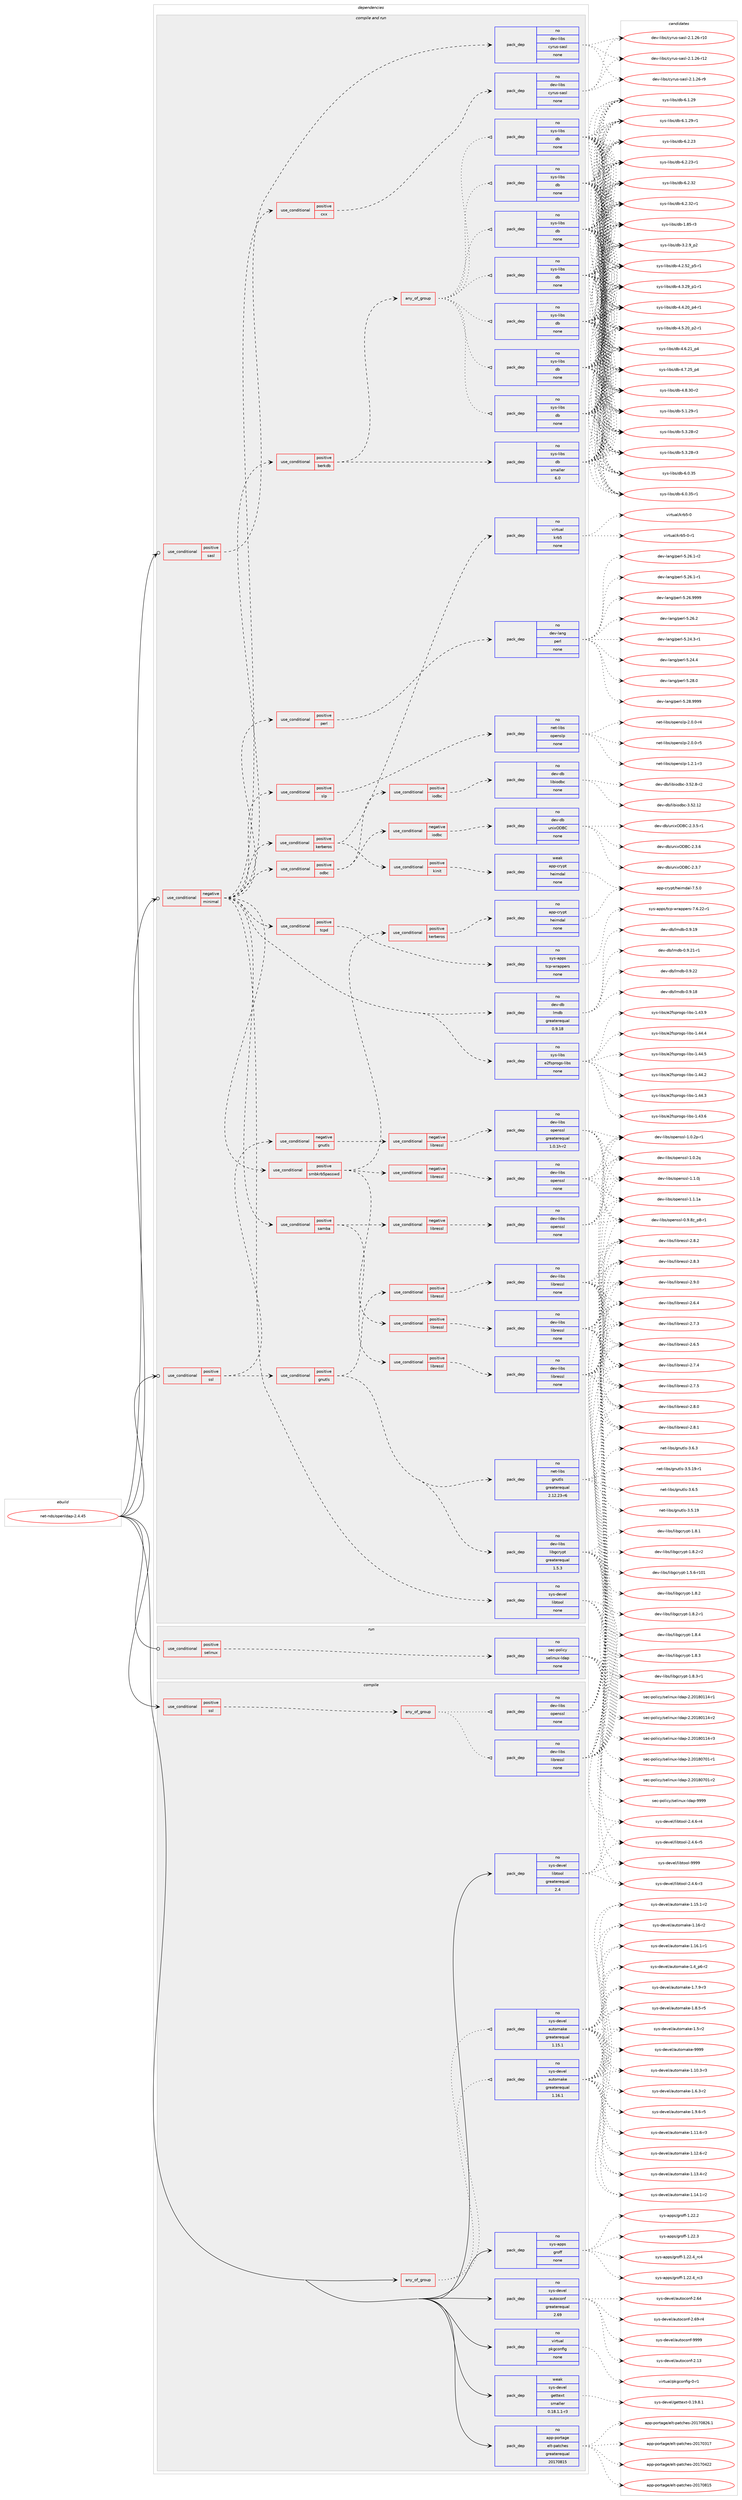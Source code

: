 digraph prolog {

# *************
# Graph options
# *************

newrank=true;
concentrate=true;
compound=true;
graph [rankdir=LR,fontname=Helvetica,fontsize=10,ranksep=1.5];#, ranksep=2.5, nodesep=0.2];
edge  [arrowhead=vee];
node  [fontname=Helvetica,fontsize=10];

# **********
# The ebuild
# **********

subgraph cluster_leftcol {
color=gray;
rank=same;
label=<<i>ebuild</i>>;
id [label="net-nds/openldap-2.4.45", color=red, width=4, href="../net-nds/openldap-2.4.45.svg"];
}

# ****************
# The dependencies
# ****************

subgraph cluster_midcol {
color=gray;
label=<<i>dependencies</i>>;
subgraph cluster_compile {
fillcolor="#eeeeee";
style=filled;
label=<<i>compile</i>>;
subgraph any118 {
dependency4459 [label=<<TABLE BORDER="0" CELLBORDER="1" CELLSPACING="0" CELLPADDING="4"><TR><TD CELLPADDING="10">any_of_group</TD></TR></TABLE>>, shape=none, color=red];subgraph pack3667 {
dependency4460 [label=<<TABLE BORDER="0" CELLBORDER="1" CELLSPACING="0" CELLPADDING="4" WIDTH="220"><TR><TD ROWSPAN="6" CELLPADDING="30">pack_dep</TD></TR><TR><TD WIDTH="110">no</TD></TR><TR><TD>sys-devel</TD></TR><TR><TD>automake</TD></TR><TR><TD>greaterequal</TD></TR><TR><TD>1.16.1</TD></TR></TABLE>>, shape=none, color=blue];
}
dependency4459:e -> dependency4460:w [weight=20,style="dotted",arrowhead="oinv"];
subgraph pack3668 {
dependency4461 [label=<<TABLE BORDER="0" CELLBORDER="1" CELLSPACING="0" CELLPADDING="4" WIDTH="220"><TR><TD ROWSPAN="6" CELLPADDING="30">pack_dep</TD></TR><TR><TD WIDTH="110">no</TD></TR><TR><TD>sys-devel</TD></TR><TR><TD>automake</TD></TR><TR><TD>greaterequal</TD></TR><TR><TD>1.15.1</TD></TR></TABLE>>, shape=none, color=blue];
}
dependency4459:e -> dependency4461:w [weight=20,style="dotted",arrowhead="oinv"];
}
id:e -> dependency4459:w [weight=20,style="solid",arrowhead="vee"];
subgraph cond669 {
dependency4462 [label=<<TABLE BORDER="0" CELLBORDER="1" CELLSPACING="0" CELLPADDING="4"><TR><TD ROWSPAN="3" CELLPADDING="10">use_conditional</TD></TR><TR><TD>positive</TD></TR><TR><TD>ssl</TD></TR></TABLE>>, shape=none, color=red];
subgraph any119 {
dependency4463 [label=<<TABLE BORDER="0" CELLBORDER="1" CELLSPACING="0" CELLPADDING="4"><TR><TD CELLPADDING="10">any_of_group</TD></TR></TABLE>>, shape=none, color=red];subgraph pack3669 {
dependency4464 [label=<<TABLE BORDER="0" CELLBORDER="1" CELLSPACING="0" CELLPADDING="4" WIDTH="220"><TR><TD ROWSPAN="6" CELLPADDING="30">pack_dep</TD></TR><TR><TD WIDTH="110">no</TD></TR><TR><TD>dev-libs</TD></TR><TR><TD>openssl</TD></TR><TR><TD>none</TD></TR><TR><TD></TD></TR></TABLE>>, shape=none, color=blue];
}
dependency4463:e -> dependency4464:w [weight=20,style="dotted",arrowhead="oinv"];
subgraph pack3670 {
dependency4465 [label=<<TABLE BORDER="0" CELLBORDER="1" CELLSPACING="0" CELLPADDING="4" WIDTH="220"><TR><TD ROWSPAN="6" CELLPADDING="30">pack_dep</TD></TR><TR><TD WIDTH="110">no</TD></TR><TR><TD>dev-libs</TD></TR><TR><TD>libressl</TD></TR><TR><TD>none</TD></TR><TR><TD></TD></TR></TABLE>>, shape=none, color=blue];
}
dependency4463:e -> dependency4465:w [weight=20,style="dotted",arrowhead="oinv"];
}
dependency4462:e -> dependency4463:w [weight=20,style="dashed",arrowhead="vee"];
}
id:e -> dependency4462:w [weight=20,style="solid",arrowhead="vee"];
subgraph pack3671 {
dependency4466 [label=<<TABLE BORDER="0" CELLBORDER="1" CELLSPACING="0" CELLPADDING="4" WIDTH="220"><TR><TD ROWSPAN="6" CELLPADDING="30">pack_dep</TD></TR><TR><TD WIDTH="110">no</TD></TR><TR><TD>app-portage</TD></TR><TR><TD>elt-patches</TD></TR><TR><TD>greaterequal</TD></TR><TR><TD>20170815</TD></TR></TABLE>>, shape=none, color=blue];
}
id:e -> dependency4466:w [weight=20,style="solid",arrowhead="vee"];
subgraph pack3672 {
dependency4467 [label=<<TABLE BORDER="0" CELLBORDER="1" CELLSPACING="0" CELLPADDING="4" WIDTH="220"><TR><TD ROWSPAN="6" CELLPADDING="30">pack_dep</TD></TR><TR><TD WIDTH="110">no</TD></TR><TR><TD>sys-apps</TD></TR><TR><TD>groff</TD></TR><TR><TD>none</TD></TR><TR><TD></TD></TR></TABLE>>, shape=none, color=blue];
}
id:e -> dependency4467:w [weight=20,style="solid",arrowhead="vee"];
subgraph pack3673 {
dependency4468 [label=<<TABLE BORDER="0" CELLBORDER="1" CELLSPACING="0" CELLPADDING="4" WIDTH="220"><TR><TD ROWSPAN="6" CELLPADDING="30">pack_dep</TD></TR><TR><TD WIDTH="110">no</TD></TR><TR><TD>sys-devel</TD></TR><TR><TD>autoconf</TD></TR><TR><TD>greaterequal</TD></TR><TR><TD>2.69</TD></TR></TABLE>>, shape=none, color=blue];
}
id:e -> dependency4468:w [weight=20,style="solid",arrowhead="vee"];
subgraph pack3674 {
dependency4469 [label=<<TABLE BORDER="0" CELLBORDER="1" CELLSPACING="0" CELLPADDING="4" WIDTH="220"><TR><TD ROWSPAN="6" CELLPADDING="30">pack_dep</TD></TR><TR><TD WIDTH="110">no</TD></TR><TR><TD>sys-devel</TD></TR><TR><TD>libtool</TD></TR><TR><TD>greaterequal</TD></TR><TR><TD>2.4</TD></TR></TABLE>>, shape=none, color=blue];
}
id:e -> dependency4469:w [weight=20,style="solid",arrowhead="vee"];
subgraph pack3675 {
dependency4470 [label=<<TABLE BORDER="0" CELLBORDER="1" CELLSPACING="0" CELLPADDING="4" WIDTH="220"><TR><TD ROWSPAN="6" CELLPADDING="30">pack_dep</TD></TR><TR><TD WIDTH="110">no</TD></TR><TR><TD>virtual</TD></TR><TR><TD>pkgconfig</TD></TR><TR><TD>none</TD></TR><TR><TD></TD></TR></TABLE>>, shape=none, color=blue];
}
id:e -> dependency4470:w [weight=20,style="solid",arrowhead="vee"];
subgraph pack3676 {
dependency4471 [label=<<TABLE BORDER="0" CELLBORDER="1" CELLSPACING="0" CELLPADDING="4" WIDTH="220"><TR><TD ROWSPAN="6" CELLPADDING="30">pack_dep</TD></TR><TR><TD WIDTH="110">weak</TD></TR><TR><TD>sys-devel</TD></TR><TR><TD>gettext</TD></TR><TR><TD>smaller</TD></TR><TR><TD>0.18.1.1-r3</TD></TR></TABLE>>, shape=none, color=blue];
}
id:e -> dependency4471:w [weight=20,style="solid",arrowhead="vee"];
}
subgraph cluster_compileandrun {
fillcolor="#eeeeee";
style=filled;
label=<<i>compile and run</i>>;
subgraph cond670 {
dependency4472 [label=<<TABLE BORDER="0" CELLBORDER="1" CELLSPACING="0" CELLPADDING="4"><TR><TD ROWSPAN="3" CELLPADDING="10">use_conditional</TD></TR><TR><TD>negative</TD></TR><TR><TD>minimal</TD></TR></TABLE>>, shape=none, color=red];
subgraph pack3677 {
dependency4473 [label=<<TABLE BORDER="0" CELLBORDER="1" CELLSPACING="0" CELLPADDING="4" WIDTH="220"><TR><TD ROWSPAN="6" CELLPADDING="30">pack_dep</TD></TR><TR><TD WIDTH="110">no</TD></TR><TR><TD>sys-devel</TD></TR><TR><TD>libtool</TD></TR><TR><TD>none</TD></TR><TR><TD></TD></TR></TABLE>>, shape=none, color=blue];
}
dependency4472:e -> dependency4473:w [weight=20,style="dashed",arrowhead="vee"];
subgraph pack3678 {
dependency4474 [label=<<TABLE BORDER="0" CELLBORDER="1" CELLSPACING="0" CELLPADDING="4" WIDTH="220"><TR><TD ROWSPAN="6" CELLPADDING="30">pack_dep</TD></TR><TR><TD WIDTH="110">no</TD></TR><TR><TD>sys-libs</TD></TR><TR><TD>e2fsprogs-libs</TD></TR><TR><TD>none</TD></TR><TR><TD></TD></TR></TABLE>>, shape=none, color=blue];
}
dependency4472:e -> dependency4474:w [weight=20,style="dashed",arrowhead="vee"];
subgraph pack3679 {
dependency4475 [label=<<TABLE BORDER="0" CELLBORDER="1" CELLSPACING="0" CELLPADDING="4" WIDTH="220"><TR><TD ROWSPAN="6" CELLPADDING="30">pack_dep</TD></TR><TR><TD WIDTH="110">no</TD></TR><TR><TD>dev-db</TD></TR><TR><TD>lmdb</TD></TR><TR><TD>greaterequal</TD></TR><TR><TD>0.9.18</TD></TR></TABLE>>, shape=none, color=blue];
}
dependency4472:e -> dependency4475:w [weight=20,style="dashed",arrowhead="vee"];
subgraph cond671 {
dependency4476 [label=<<TABLE BORDER="0" CELLBORDER="1" CELLSPACING="0" CELLPADDING="4"><TR><TD ROWSPAN="3" CELLPADDING="10">use_conditional</TD></TR><TR><TD>positive</TD></TR><TR><TD>tcpd</TD></TR></TABLE>>, shape=none, color=red];
subgraph pack3680 {
dependency4477 [label=<<TABLE BORDER="0" CELLBORDER="1" CELLSPACING="0" CELLPADDING="4" WIDTH="220"><TR><TD ROWSPAN="6" CELLPADDING="30">pack_dep</TD></TR><TR><TD WIDTH="110">no</TD></TR><TR><TD>sys-apps</TD></TR><TR><TD>tcp-wrappers</TD></TR><TR><TD>none</TD></TR><TR><TD></TD></TR></TABLE>>, shape=none, color=blue];
}
dependency4476:e -> dependency4477:w [weight=20,style="dashed",arrowhead="vee"];
}
dependency4472:e -> dependency4476:w [weight=20,style="dashed",arrowhead="vee"];
subgraph cond672 {
dependency4478 [label=<<TABLE BORDER="0" CELLBORDER="1" CELLSPACING="0" CELLPADDING="4"><TR><TD ROWSPAN="3" CELLPADDING="10">use_conditional</TD></TR><TR><TD>positive</TD></TR><TR><TD>odbc</TD></TR></TABLE>>, shape=none, color=red];
subgraph cond673 {
dependency4479 [label=<<TABLE BORDER="0" CELLBORDER="1" CELLSPACING="0" CELLPADDING="4"><TR><TD ROWSPAN="3" CELLPADDING="10">use_conditional</TD></TR><TR><TD>negative</TD></TR><TR><TD>iodbc</TD></TR></TABLE>>, shape=none, color=red];
subgraph pack3681 {
dependency4480 [label=<<TABLE BORDER="0" CELLBORDER="1" CELLSPACING="0" CELLPADDING="4" WIDTH="220"><TR><TD ROWSPAN="6" CELLPADDING="30">pack_dep</TD></TR><TR><TD WIDTH="110">no</TD></TR><TR><TD>dev-db</TD></TR><TR><TD>unixODBC</TD></TR><TR><TD>none</TD></TR><TR><TD></TD></TR></TABLE>>, shape=none, color=blue];
}
dependency4479:e -> dependency4480:w [weight=20,style="dashed",arrowhead="vee"];
}
dependency4478:e -> dependency4479:w [weight=20,style="dashed",arrowhead="vee"];
subgraph cond674 {
dependency4481 [label=<<TABLE BORDER="0" CELLBORDER="1" CELLSPACING="0" CELLPADDING="4"><TR><TD ROWSPAN="3" CELLPADDING="10">use_conditional</TD></TR><TR><TD>positive</TD></TR><TR><TD>iodbc</TD></TR></TABLE>>, shape=none, color=red];
subgraph pack3682 {
dependency4482 [label=<<TABLE BORDER="0" CELLBORDER="1" CELLSPACING="0" CELLPADDING="4" WIDTH="220"><TR><TD ROWSPAN="6" CELLPADDING="30">pack_dep</TD></TR><TR><TD WIDTH="110">no</TD></TR><TR><TD>dev-db</TD></TR><TR><TD>libiodbc</TD></TR><TR><TD>none</TD></TR><TR><TD></TD></TR></TABLE>>, shape=none, color=blue];
}
dependency4481:e -> dependency4482:w [weight=20,style="dashed",arrowhead="vee"];
}
dependency4478:e -> dependency4481:w [weight=20,style="dashed",arrowhead="vee"];
}
dependency4472:e -> dependency4478:w [weight=20,style="dashed",arrowhead="vee"];
subgraph cond675 {
dependency4483 [label=<<TABLE BORDER="0" CELLBORDER="1" CELLSPACING="0" CELLPADDING="4"><TR><TD ROWSPAN="3" CELLPADDING="10">use_conditional</TD></TR><TR><TD>positive</TD></TR><TR><TD>slp</TD></TR></TABLE>>, shape=none, color=red];
subgraph pack3683 {
dependency4484 [label=<<TABLE BORDER="0" CELLBORDER="1" CELLSPACING="0" CELLPADDING="4" WIDTH="220"><TR><TD ROWSPAN="6" CELLPADDING="30">pack_dep</TD></TR><TR><TD WIDTH="110">no</TD></TR><TR><TD>net-libs</TD></TR><TR><TD>openslp</TD></TR><TR><TD>none</TD></TR><TR><TD></TD></TR></TABLE>>, shape=none, color=blue];
}
dependency4483:e -> dependency4484:w [weight=20,style="dashed",arrowhead="vee"];
}
dependency4472:e -> dependency4483:w [weight=20,style="dashed",arrowhead="vee"];
subgraph cond676 {
dependency4485 [label=<<TABLE BORDER="0" CELLBORDER="1" CELLSPACING="0" CELLPADDING="4"><TR><TD ROWSPAN="3" CELLPADDING="10">use_conditional</TD></TR><TR><TD>positive</TD></TR><TR><TD>perl</TD></TR></TABLE>>, shape=none, color=red];
subgraph pack3684 {
dependency4486 [label=<<TABLE BORDER="0" CELLBORDER="1" CELLSPACING="0" CELLPADDING="4" WIDTH="220"><TR><TD ROWSPAN="6" CELLPADDING="30">pack_dep</TD></TR><TR><TD WIDTH="110">no</TD></TR><TR><TD>dev-lang</TD></TR><TR><TD>perl</TD></TR><TR><TD>none</TD></TR><TR><TD></TD></TR></TABLE>>, shape=none, color=blue];
}
dependency4485:e -> dependency4486:w [weight=20,style="dashed",arrowhead="vee"];
}
dependency4472:e -> dependency4485:w [weight=20,style="dashed",arrowhead="vee"];
subgraph cond677 {
dependency4487 [label=<<TABLE BORDER="0" CELLBORDER="1" CELLSPACING="0" CELLPADDING="4"><TR><TD ROWSPAN="3" CELLPADDING="10">use_conditional</TD></TR><TR><TD>positive</TD></TR><TR><TD>samba</TD></TR></TABLE>>, shape=none, color=red];
subgraph cond678 {
dependency4488 [label=<<TABLE BORDER="0" CELLBORDER="1" CELLSPACING="0" CELLPADDING="4"><TR><TD ROWSPAN="3" CELLPADDING="10">use_conditional</TD></TR><TR><TD>negative</TD></TR><TR><TD>libressl</TD></TR></TABLE>>, shape=none, color=red];
subgraph pack3685 {
dependency4489 [label=<<TABLE BORDER="0" CELLBORDER="1" CELLSPACING="0" CELLPADDING="4" WIDTH="220"><TR><TD ROWSPAN="6" CELLPADDING="30">pack_dep</TD></TR><TR><TD WIDTH="110">no</TD></TR><TR><TD>dev-libs</TD></TR><TR><TD>openssl</TD></TR><TR><TD>none</TD></TR><TR><TD></TD></TR></TABLE>>, shape=none, color=blue];
}
dependency4488:e -> dependency4489:w [weight=20,style="dashed",arrowhead="vee"];
}
dependency4487:e -> dependency4488:w [weight=20,style="dashed",arrowhead="vee"];
subgraph cond679 {
dependency4490 [label=<<TABLE BORDER="0" CELLBORDER="1" CELLSPACING="0" CELLPADDING="4"><TR><TD ROWSPAN="3" CELLPADDING="10">use_conditional</TD></TR><TR><TD>positive</TD></TR><TR><TD>libressl</TD></TR></TABLE>>, shape=none, color=red];
subgraph pack3686 {
dependency4491 [label=<<TABLE BORDER="0" CELLBORDER="1" CELLSPACING="0" CELLPADDING="4" WIDTH="220"><TR><TD ROWSPAN="6" CELLPADDING="30">pack_dep</TD></TR><TR><TD WIDTH="110">no</TD></TR><TR><TD>dev-libs</TD></TR><TR><TD>libressl</TD></TR><TR><TD>none</TD></TR><TR><TD></TD></TR></TABLE>>, shape=none, color=blue];
}
dependency4490:e -> dependency4491:w [weight=20,style="dashed",arrowhead="vee"];
}
dependency4487:e -> dependency4490:w [weight=20,style="dashed",arrowhead="vee"];
}
dependency4472:e -> dependency4487:w [weight=20,style="dashed",arrowhead="vee"];
subgraph cond680 {
dependency4492 [label=<<TABLE BORDER="0" CELLBORDER="1" CELLSPACING="0" CELLPADDING="4"><TR><TD ROWSPAN="3" CELLPADDING="10">use_conditional</TD></TR><TR><TD>positive</TD></TR><TR><TD>berkdb</TD></TR></TABLE>>, shape=none, color=red];
subgraph pack3687 {
dependency4493 [label=<<TABLE BORDER="0" CELLBORDER="1" CELLSPACING="0" CELLPADDING="4" WIDTH="220"><TR><TD ROWSPAN="6" CELLPADDING="30">pack_dep</TD></TR><TR><TD WIDTH="110">no</TD></TR><TR><TD>sys-libs</TD></TR><TR><TD>db</TD></TR><TR><TD>smaller</TD></TR><TR><TD>6.0</TD></TR></TABLE>>, shape=none, color=blue];
}
dependency4492:e -> dependency4493:w [weight=20,style="dashed",arrowhead="vee"];
subgraph any120 {
dependency4494 [label=<<TABLE BORDER="0" CELLBORDER="1" CELLSPACING="0" CELLPADDING="4"><TR><TD CELLPADDING="10">any_of_group</TD></TR></TABLE>>, shape=none, color=red];subgraph pack3688 {
dependency4495 [label=<<TABLE BORDER="0" CELLBORDER="1" CELLSPACING="0" CELLPADDING="4" WIDTH="220"><TR><TD ROWSPAN="6" CELLPADDING="30">pack_dep</TD></TR><TR><TD WIDTH="110">no</TD></TR><TR><TD>sys-libs</TD></TR><TR><TD>db</TD></TR><TR><TD>none</TD></TR><TR><TD></TD></TR></TABLE>>, shape=none, color=blue];
}
dependency4494:e -> dependency4495:w [weight=20,style="dotted",arrowhead="oinv"];
subgraph pack3689 {
dependency4496 [label=<<TABLE BORDER="0" CELLBORDER="1" CELLSPACING="0" CELLPADDING="4" WIDTH="220"><TR><TD ROWSPAN="6" CELLPADDING="30">pack_dep</TD></TR><TR><TD WIDTH="110">no</TD></TR><TR><TD>sys-libs</TD></TR><TR><TD>db</TD></TR><TR><TD>none</TD></TR><TR><TD></TD></TR></TABLE>>, shape=none, color=blue];
}
dependency4494:e -> dependency4496:w [weight=20,style="dotted",arrowhead="oinv"];
subgraph pack3690 {
dependency4497 [label=<<TABLE BORDER="0" CELLBORDER="1" CELLSPACING="0" CELLPADDING="4" WIDTH="220"><TR><TD ROWSPAN="6" CELLPADDING="30">pack_dep</TD></TR><TR><TD WIDTH="110">no</TD></TR><TR><TD>sys-libs</TD></TR><TR><TD>db</TD></TR><TR><TD>none</TD></TR><TR><TD></TD></TR></TABLE>>, shape=none, color=blue];
}
dependency4494:e -> dependency4497:w [weight=20,style="dotted",arrowhead="oinv"];
subgraph pack3691 {
dependency4498 [label=<<TABLE BORDER="0" CELLBORDER="1" CELLSPACING="0" CELLPADDING="4" WIDTH="220"><TR><TD ROWSPAN="6" CELLPADDING="30">pack_dep</TD></TR><TR><TD WIDTH="110">no</TD></TR><TR><TD>sys-libs</TD></TR><TR><TD>db</TD></TR><TR><TD>none</TD></TR><TR><TD></TD></TR></TABLE>>, shape=none, color=blue];
}
dependency4494:e -> dependency4498:w [weight=20,style="dotted",arrowhead="oinv"];
subgraph pack3692 {
dependency4499 [label=<<TABLE BORDER="0" CELLBORDER="1" CELLSPACING="0" CELLPADDING="4" WIDTH="220"><TR><TD ROWSPAN="6" CELLPADDING="30">pack_dep</TD></TR><TR><TD WIDTH="110">no</TD></TR><TR><TD>sys-libs</TD></TR><TR><TD>db</TD></TR><TR><TD>none</TD></TR><TR><TD></TD></TR></TABLE>>, shape=none, color=blue];
}
dependency4494:e -> dependency4499:w [weight=20,style="dotted",arrowhead="oinv"];
subgraph pack3693 {
dependency4500 [label=<<TABLE BORDER="0" CELLBORDER="1" CELLSPACING="0" CELLPADDING="4" WIDTH="220"><TR><TD ROWSPAN="6" CELLPADDING="30">pack_dep</TD></TR><TR><TD WIDTH="110">no</TD></TR><TR><TD>sys-libs</TD></TR><TR><TD>db</TD></TR><TR><TD>none</TD></TR><TR><TD></TD></TR></TABLE>>, shape=none, color=blue];
}
dependency4494:e -> dependency4500:w [weight=20,style="dotted",arrowhead="oinv"];
subgraph pack3694 {
dependency4501 [label=<<TABLE BORDER="0" CELLBORDER="1" CELLSPACING="0" CELLPADDING="4" WIDTH="220"><TR><TD ROWSPAN="6" CELLPADDING="30">pack_dep</TD></TR><TR><TD WIDTH="110">no</TD></TR><TR><TD>sys-libs</TD></TR><TR><TD>db</TD></TR><TR><TD>none</TD></TR><TR><TD></TD></TR></TABLE>>, shape=none, color=blue];
}
dependency4494:e -> dependency4501:w [weight=20,style="dotted",arrowhead="oinv"];
}
dependency4492:e -> dependency4494:w [weight=20,style="dashed",arrowhead="vee"];
}
dependency4472:e -> dependency4492:w [weight=20,style="dashed",arrowhead="vee"];
subgraph cond681 {
dependency4502 [label=<<TABLE BORDER="0" CELLBORDER="1" CELLSPACING="0" CELLPADDING="4"><TR><TD ROWSPAN="3" CELLPADDING="10">use_conditional</TD></TR><TR><TD>positive</TD></TR><TR><TD>smbkrb5passwd</TD></TR></TABLE>>, shape=none, color=red];
subgraph cond682 {
dependency4503 [label=<<TABLE BORDER="0" CELLBORDER="1" CELLSPACING="0" CELLPADDING="4"><TR><TD ROWSPAN="3" CELLPADDING="10">use_conditional</TD></TR><TR><TD>negative</TD></TR><TR><TD>libressl</TD></TR></TABLE>>, shape=none, color=red];
subgraph pack3695 {
dependency4504 [label=<<TABLE BORDER="0" CELLBORDER="1" CELLSPACING="0" CELLPADDING="4" WIDTH="220"><TR><TD ROWSPAN="6" CELLPADDING="30">pack_dep</TD></TR><TR><TD WIDTH="110">no</TD></TR><TR><TD>dev-libs</TD></TR><TR><TD>openssl</TD></TR><TR><TD>none</TD></TR><TR><TD></TD></TR></TABLE>>, shape=none, color=blue];
}
dependency4503:e -> dependency4504:w [weight=20,style="dashed",arrowhead="vee"];
}
dependency4502:e -> dependency4503:w [weight=20,style="dashed",arrowhead="vee"];
subgraph cond683 {
dependency4505 [label=<<TABLE BORDER="0" CELLBORDER="1" CELLSPACING="0" CELLPADDING="4"><TR><TD ROWSPAN="3" CELLPADDING="10">use_conditional</TD></TR><TR><TD>positive</TD></TR><TR><TD>libressl</TD></TR></TABLE>>, shape=none, color=red];
subgraph pack3696 {
dependency4506 [label=<<TABLE BORDER="0" CELLBORDER="1" CELLSPACING="0" CELLPADDING="4" WIDTH="220"><TR><TD ROWSPAN="6" CELLPADDING="30">pack_dep</TD></TR><TR><TD WIDTH="110">no</TD></TR><TR><TD>dev-libs</TD></TR><TR><TD>libressl</TD></TR><TR><TD>none</TD></TR><TR><TD></TD></TR></TABLE>>, shape=none, color=blue];
}
dependency4505:e -> dependency4506:w [weight=20,style="dashed",arrowhead="vee"];
}
dependency4502:e -> dependency4505:w [weight=20,style="dashed",arrowhead="vee"];
subgraph cond684 {
dependency4507 [label=<<TABLE BORDER="0" CELLBORDER="1" CELLSPACING="0" CELLPADDING="4"><TR><TD ROWSPAN="3" CELLPADDING="10">use_conditional</TD></TR><TR><TD>positive</TD></TR><TR><TD>kerberos</TD></TR></TABLE>>, shape=none, color=red];
subgraph pack3697 {
dependency4508 [label=<<TABLE BORDER="0" CELLBORDER="1" CELLSPACING="0" CELLPADDING="4" WIDTH="220"><TR><TD ROWSPAN="6" CELLPADDING="30">pack_dep</TD></TR><TR><TD WIDTH="110">no</TD></TR><TR><TD>app-crypt</TD></TR><TR><TD>heimdal</TD></TR><TR><TD>none</TD></TR><TR><TD></TD></TR></TABLE>>, shape=none, color=blue];
}
dependency4507:e -> dependency4508:w [weight=20,style="dashed",arrowhead="vee"];
}
dependency4502:e -> dependency4507:w [weight=20,style="dashed",arrowhead="vee"];
}
dependency4472:e -> dependency4502:w [weight=20,style="dashed",arrowhead="vee"];
subgraph cond685 {
dependency4509 [label=<<TABLE BORDER="0" CELLBORDER="1" CELLSPACING="0" CELLPADDING="4"><TR><TD ROWSPAN="3" CELLPADDING="10">use_conditional</TD></TR><TR><TD>positive</TD></TR><TR><TD>kerberos</TD></TR></TABLE>>, shape=none, color=red];
subgraph pack3698 {
dependency4510 [label=<<TABLE BORDER="0" CELLBORDER="1" CELLSPACING="0" CELLPADDING="4" WIDTH="220"><TR><TD ROWSPAN="6" CELLPADDING="30">pack_dep</TD></TR><TR><TD WIDTH="110">no</TD></TR><TR><TD>virtual</TD></TR><TR><TD>krb5</TD></TR><TR><TD>none</TD></TR><TR><TD></TD></TR></TABLE>>, shape=none, color=blue];
}
dependency4509:e -> dependency4510:w [weight=20,style="dashed",arrowhead="vee"];
subgraph cond686 {
dependency4511 [label=<<TABLE BORDER="0" CELLBORDER="1" CELLSPACING="0" CELLPADDING="4"><TR><TD ROWSPAN="3" CELLPADDING="10">use_conditional</TD></TR><TR><TD>positive</TD></TR><TR><TD>kinit</TD></TR></TABLE>>, shape=none, color=red];
subgraph pack3699 {
dependency4512 [label=<<TABLE BORDER="0" CELLBORDER="1" CELLSPACING="0" CELLPADDING="4" WIDTH="220"><TR><TD ROWSPAN="6" CELLPADDING="30">pack_dep</TD></TR><TR><TD WIDTH="110">weak</TD></TR><TR><TD>app-crypt</TD></TR><TR><TD>heimdal</TD></TR><TR><TD>none</TD></TR><TR><TD></TD></TR></TABLE>>, shape=none, color=blue];
}
dependency4511:e -> dependency4512:w [weight=20,style="dashed",arrowhead="vee"];
}
dependency4509:e -> dependency4511:w [weight=20,style="dashed",arrowhead="vee"];
}
dependency4472:e -> dependency4509:w [weight=20,style="dashed",arrowhead="vee"];
subgraph cond687 {
dependency4513 [label=<<TABLE BORDER="0" CELLBORDER="1" CELLSPACING="0" CELLPADDING="4"><TR><TD ROWSPAN="3" CELLPADDING="10">use_conditional</TD></TR><TR><TD>positive</TD></TR><TR><TD>cxx</TD></TR></TABLE>>, shape=none, color=red];
subgraph pack3700 {
dependency4514 [label=<<TABLE BORDER="0" CELLBORDER="1" CELLSPACING="0" CELLPADDING="4" WIDTH="220"><TR><TD ROWSPAN="6" CELLPADDING="30">pack_dep</TD></TR><TR><TD WIDTH="110">no</TD></TR><TR><TD>dev-libs</TD></TR><TR><TD>cyrus-sasl</TD></TR><TR><TD>none</TD></TR><TR><TD></TD></TR></TABLE>>, shape=none, color=blue];
}
dependency4513:e -> dependency4514:w [weight=20,style="dashed",arrowhead="vee"];
}
dependency4472:e -> dependency4513:w [weight=20,style="dashed",arrowhead="vee"];
}
id:e -> dependency4472:w [weight=20,style="solid",arrowhead="odotvee"];
subgraph cond688 {
dependency4515 [label=<<TABLE BORDER="0" CELLBORDER="1" CELLSPACING="0" CELLPADDING="4"><TR><TD ROWSPAN="3" CELLPADDING="10">use_conditional</TD></TR><TR><TD>positive</TD></TR><TR><TD>sasl</TD></TR></TABLE>>, shape=none, color=red];
subgraph pack3701 {
dependency4516 [label=<<TABLE BORDER="0" CELLBORDER="1" CELLSPACING="0" CELLPADDING="4" WIDTH="220"><TR><TD ROWSPAN="6" CELLPADDING="30">pack_dep</TD></TR><TR><TD WIDTH="110">no</TD></TR><TR><TD>dev-libs</TD></TR><TR><TD>cyrus-sasl</TD></TR><TR><TD>none</TD></TR><TR><TD></TD></TR></TABLE>>, shape=none, color=blue];
}
dependency4515:e -> dependency4516:w [weight=20,style="dashed",arrowhead="vee"];
}
id:e -> dependency4515:w [weight=20,style="solid",arrowhead="odotvee"];
subgraph cond689 {
dependency4517 [label=<<TABLE BORDER="0" CELLBORDER="1" CELLSPACING="0" CELLPADDING="4"><TR><TD ROWSPAN="3" CELLPADDING="10">use_conditional</TD></TR><TR><TD>positive</TD></TR><TR><TD>ssl</TD></TR></TABLE>>, shape=none, color=red];
subgraph cond690 {
dependency4518 [label=<<TABLE BORDER="0" CELLBORDER="1" CELLSPACING="0" CELLPADDING="4"><TR><TD ROWSPAN="3" CELLPADDING="10">use_conditional</TD></TR><TR><TD>negative</TD></TR><TR><TD>gnutls</TD></TR></TABLE>>, shape=none, color=red];
subgraph cond691 {
dependency4519 [label=<<TABLE BORDER="0" CELLBORDER="1" CELLSPACING="0" CELLPADDING="4"><TR><TD ROWSPAN="3" CELLPADDING="10">use_conditional</TD></TR><TR><TD>negative</TD></TR><TR><TD>libressl</TD></TR></TABLE>>, shape=none, color=red];
subgraph pack3702 {
dependency4520 [label=<<TABLE BORDER="0" CELLBORDER="1" CELLSPACING="0" CELLPADDING="4" WIDTH="220"><TR><TD ROWSPAN="6" CELLPADDING="30">pack_dep</TD></TR><TR><TD WIDTH="110">no</TD></TR><TR><TD>dev-libs</TD></TR><TR><TD>openssl</TD></TR><TR><TD>greaterequal</TD></TR><TR><TD>1.0.1h-r2</TD></TR></TABLE>>, shape=none, color=blue];
}
dependency4519:e -> dependency4520:w [weight=20,style="dashed",arrowhead="vee"];
}
dependency4518:e -> dependency4519:w [weight=20,style="dashed",arrowhead="vee"];
}
dependency4517:e -> dependency4518:w [weight=20,style="dashed",arrowhead="vee"];
subgraph cond692 {
dependency4521 [label=<<TABLE BORDER="0" CELLBORDER="1" CELLSPACING="0" CELLPADDING="4"><TR><TD ROWSPAN="3" CELLPADDING="10">use_conditional</TD></TR><TR><TD>positive</TD></TR><TR><TD>gnutls</TD></TR></TABLE>>, shape=none, color=red];
subgraph pack3703 {
dependency4522 [label=<<TABLE BORDER="0" CELLBORDER="1" CELLSPACING="0" CELLPADDING="4" WIDTH="220"><TR><TD ROWSPAN="6" CELLPADDING="30">pack_dep</TD></TR><TR><TD WIDTH="110">no</TD></TR><TR><TD>net-libs</TD></TR><TR><TD>gnutls</TD></TR><TR><TD>greaterequal</TD></TR><TR><TD>2.12.23-r6</TD></TR></TABLE>>, shape=none, color=blue];
}
dependency4521:e -> dependency4522:w [weight=20,style="dashed",arrowhead="vee"];
subgraph cond693 {
dependency4523 [label=<<TABLE BORDER="0" CELLBORDER="1" CELLSPACING="0" CELLPADDING="4"><TR><TD ROWSPAN="3" CELLPADDING="10">use_conditional</TD></TR><TR><TD>positive</TD></TR><TR><TD>libressl</TD></TR></TABLE>>, shape=none, color=red];
subgraph pack3704 {
dependency4524 [label=<<TABLE BORDER="0" CELLBORDER="1" CELLSPACING="0" CELLPADDING="4" WIDTH="220"><TR><TD ROWSPAN="6" CELLPADDING="30">pack_dep</TD></TR><TR><TD WIDTH="110">no</TD></TR><TR><TD>dev-libs</TD></TR><TR><TD>libressl</TD></TR><TR><TD>none</TD></TR><TR><TD></TD></TR></TABLE>>, shape=none, color=blue];
}
dependency4523:e -> dependency4524:w [weight=20,style="dashed",arrowhead="vee"];
}
dependency4521:e -> dependency4523:w [weight=20,style="dashed",arrowhead="vee"];
subgraph pack3705 {
dependency4525 [label=<<TABLE BORDER="0" CELLBORDER="1" CELLSPACING="0" CELLPADDING="4" WIDTH="220"><TR><TD ROWSPAN="6" CELLPADDING="30">pack_dep</TD></TR><TR><TD WIDTH="110">no</TD></TR><TR><TD>dev-libs</TD></TR><TR><TD>libgcrypt</TD></TR><TR><TD>greaterequal</TD></TR><TR><TD>1.5.3</TD></TR></TABLE>>, shape=none, color=blue];
}
dependency4521:e -> dependency4525:w [weight=20,style="dashed",arrowhead="vee"];
}
dependency4517:e -> dependency4521:w [weight=20,style="dashed",arrowhead="vee"];
}
id:e -> dependency4517:w [weight=20,style="solid",arrowhead="odotvee"];
}
subgraph cluster_run {
fillcolor="#eeeeee";
style=filled;
label=<<i>run</i>>;
subgraph cond694 {
dependency4526 [label=<<TABLE BORDER="0" CELLBORDER="1" CELLSPACING="0" CELLPADDING="4"><TR><TD ROWSPAN="3" CELLPADDING="10">use_conditional</TD></TR><TR><TD>positive</TD></TR><TR><TD>selinux</TD></TR></TABLE>>, shape=none, color=red];
subgraph pack3706 {
dependency4527 [label=<<TABLE BORDER="0" CELLBORDER="1" CELLSPACING="0" CELLPADDING="4" WIDTH="220"><TR><TD ROWSPAN="6" CELLPADDING="30">pack_dep</TD></TR><TR><TD WIDTH="110">no</TD></TR><TR><TD>sec-policy</TD></TR><TR><TD>selinux-ldap</TD></TR><TR><TD>none</TD></TR><TR><TD></TD></TR></TABLE>>, shape=none, color=blue];
}
dependency4526:e -> dependency4527:w [weight=20,style="dashed",arrowhead="vee"];
}
id:e -> dependency4526:w [weight=20,style="solid",arrowhead="odot"];
}
}

# **************
# The candidates
# **************

subgraph cluster_choices {
rank=same;
color=gray;
label=<<i>candidates</i>>;

subgraph choice3667 {
color=black;
nodesep=1;
choice11512111545100101118101108479711711611110997107101454946494846514511451 [label="sys-devel/automake-1.10.3-r3", color=red, width=4,href="../sys-devel/automake-1.10.3-r3.svg"];
choice11512111545100101118101108479711711611110997107101454946494946544511451 [label="sys-devel/automake-1.11.6-r3", color=red, width=4,href="../sys-devel/automake-1.11.6-r3.svg"];
choice11512111545100101118101108479711711611110997107101454946495046544511450 [label="sys-devel/automake-1.12.6-r2", color=red, width=4,href="../sys-devel/automake-1.12.6-r2.svg"];
choice11512111545100101118101108479711711611110997107101454946495146524511450 [label="sys-devel/automake-1.13.4-r2", color=red, width=4,href="../sys-devel/automake-1.13.4-r2.svg"];
choice11512111545100101118101108479711711611110997107101454946495246494511450 [label="sys-devel/automake-1.14.1-r2", color=red, width=4,href="../sys-devel/automake-1.14.1-r2.svg"];
choice11512111545100101118101108479711711611110997107101454946495346494511450 [label="sys-devel/automake-1.15.1-r2", color=red, width=4,href="../sys-devel/automake-1.15.1-r2.svg"];
choice1151211154510010111810110847971171161111099710710145494649544511450 [label="sys-devel/automake-1.16-r2", color=red, width=4,href="../sys-devel/automake-1.16-r2.svg"];
choice11512111545100101118101108479711711611110997107101454946495446494511449 [label="sys-devel/automake-1.16.1-r1", color=red, width=4,href="../sys-devel/automake-1.16.1-r1.svg"];
choice115121115451001011181011084797117116111109971071014549465295112544511450 [label="sys-devel/automake-1.4_p6-r2", color=red, width=4,href="../sys-devel/automake-1.4_p6-r2.svg"];
choice11512111545100101118101108479711711611110997107101454946534511450 [label="sys-devel/automake-1.5-r2", color=red, width=4,href="../sys-devel/automake-1.5-r2.svg"];
choice115121115451001011181011084797117116111109971071014549465446514511450 [label="sys-devel/automake-1.6.3-r2", color=red, width=4,href="../sys-devel/automake-1.6.3-r2.svg"];
choice115121115451001011181011084797117116111109971071014549465546574511451 [label="sys-devel/automake-1.7.9-r3", color=red, width=4,href="../sys-devel/automake-1.7.9-r3.svg"];
choice115121115451001011181011084797117116111109971071014549465646534511453 [label="sys-devel/automake-1.8.5-r5", color=red, width=4,href="../sys-devel/automake-1.8.5-r5.svg"];
choice115121115451001011181011084797117116111109971071014549465746544511453 [label="sys-devel/automake-1.9.6-r5", color=red, width=4,href="../sys-devel/automake-1.9.6-r5.svg"];
choice115121115451001011181011084797117116111109971071014557575757 [label="sys-devel/automake-9999", color=red, width=4,href="../sys-devel/automake-9999.svg"];
dependency4460:e -> choice11512111545100101118101108479711711611110997107101454946494846514511451:w [style=dotted,weight="100"];
dependency4460:e -> choice11512111545100101118101108479711711611110997107101454946494946544511451:w [style=dotted,weight="100"];
dependency4460:e -> choice11512111545100101118101108479711711611110997107101454946495046544511450:w [style=dotted,weight="100"];
dependency4460:e -> choice11512111545100101118101108479711711611110997107101454946495146524511450:w [style=dotted,weight="100"];
dependency4460:e -> choice11512111545100101118101108479711711611110997107101454946495246494511450:w [style=dotted,weight="100"];
dependency4460:e -> choice11512111545100101118101108479711711611110997107101454946495346494511450:w [style=dotted,weight="100"];
dependency4460:e -> choice1151211154510010111810110847971171161111099710710145494649544511450:w [style=dotted,weight="100"];
dependency4460:e -> choice11512111545100101118101108479711711611110997107101454946495446494511449:w [style=dotted,weight="100"];
dependency4460:e -> choice115121115451001011181011084797117116111109971071014549465295112544511450:w [style=dotted,weight="100"];
dependency4460:e -> choice11512111545100101118101108479711711611110997107101454946534511450:w [style=dotted,weight="100"];
dependency4460:e -> choice115121115451001011181011084797117116111109971071014549465446514511450:w [style=dotted,weight="100"];
dependency4460:e -> choice115121115451001011181011084797117116111109971071014549465546574511451:w [style=dotted,weight="100"];
dependency4460:e -> choice115121115451001011181011084797117116111109971071014549465646534511453:w [style=dotted,weight="100"];
dependency4460:e -> choice115121115451001011181011084797117116111109971071014549465746544511453:w [style=dotted,weight="100"];
dependency4460:e -> choice115121115451001011181011084797117116111109971071014557575757:w [style=dotted,weight="100"];
}
subgraph choice3668 {
color=black;
nodesep=1;
choice11512111545100101118101108479711711611110997107101454946494846514511451 [label="sys-devel/automake-1.10.3-r3", color=red, width=4,href="../sys-devel/automake-1.10.3-r3.svg"];
choice11512111545100101118101108479711711611110997107101454946494946544511451 [label="sys-devel/automake-1.11.6-r3", color=red, width=4,href="../sys-devel/automake-1.11.6-r3.svg"];
choice11512111545100101118101108479711711611110997107101454946495046544511450 [label="sys-devel/automake-1.12.6-r2", color=red, width=4,href="../sys-devel/automake-1.12.6-r2.svg"];
choice11512111545100101118101108479711711611110997107101454946495146524511450 [label="sys-devel/automake-1.13.4-r2", color=red, width=4,href="../sys-devel/automake-1.13.4-r2.svg"];
choice11512111545100101118101108479711711611110997107101454946495246494511450 [label="sys-devel/automake-1.14.1-r2", color=red, width=4,href="../sys-devel/automake-1.14.1-r2.svg"];
choice11512111545100101118101108479711711611110997107101454946495346494511450 [label="sys-devel/automake-1.15.1-r2", color=red, width=4,href="../sys-devel/automake-1.15.1-r2.svg"];
choice1151211154510010111810110847971171161111099710710145494649544511450 [label="sys-devel/automake-1.16-r2", color=red, width=4,href="../sys-devel/automake-1.16-r2.svg"];
choice11512111545100101118101108479711711611110997107101454946495446494511449 [label="sys-devel/automake-1.16.1-r1", color=red, width=4,href="../sys-devel/automake-1.16.1-r1.svg"];
choice115121115451001011181011084797117116111109971071014549465295112544511450 [label="sys-devel/automake-1.4_p6-r2", color=red, width=4,href="../sys-devel/automake-1.4_p6-r2.svg"];
choice11512111545100101118101108479711711611110997107101454946534511450 [label="sys-devel/automake-1.5-r2", color=red, width=4,href="../sys-devel/automake-1.5-r2.svg"];
choice115121115451001011181011084797117116111109971071014549465446514511450 [label="sys-devel/automake-1.6.3-r2", color=red, width=4,href="../sys-devel/automake-1.6.3-r2.svg"];
choice115121115451001011181011084797117116111109971071014549465546574511451 [label="sys-devel/automake-1.7.9-r3", color=red, width=4,href="../sys-devel/automake-1.7.9-r3.svg"];
choice115121115451001011181011084797117116111109971071014549465646534511453 [label="sys-devel/automake-1.8.5-r5", color=red, width=4,href="../sys-devel/automake-1.8.5-r5.svg"];
choice115121115451001011181011084797117116111109971071014549465746544511453 [label="sys-devel/automake-1.9.6-r5", color=red, width=4,href="../sys-devel/automake-1.9.6-r5.svg"];
choice115121115451001011181011084797117116111109971071014557575757 [label="sys-devel/automake-9999", color=red, width=4,href="../sys-devel/automake-9999.svg"];
dependency4461:e -> choice11512111545100101118101108479711711611110997107101454946494846514511451:w [style=dotted,weight="100"];
dependency4461:e -> choice11512111545100101118101108479711711611110997107101454946494946544511451:w [style=dotted,weight="100"];
dependency4461:e -> choice11512111545100101118101108479711711611110997107101454946495046544511450:w [style=dotted,weight="100"];
dependency4461:e -> choice11512111545100101118101108479711711611110997107101454946495146524511450:w [style=dotted,weight="100"];
dependency4461:e -> choice11512111545100101118101108479711711611110997107101454946495246494511450:w [style=dotted,weight="100"];
dependency4461:e -> choice11512111545100101118101108479711711611110997107101454946495346494511450:w [style=dotted,weight="100"];
dependency4461:e -> choice1151211154510010111810110847971171161111099710710145494649544511450:w [style=dotted,weight="100"];
dependency4461:e -> choice11512111545100101118101108479711711611110997107101454946495446494511449:w [style=dotted,weight="100"];
dependency4461:e -> choice115121115451001011181011084797117116111109971071014549465295112544511450:w [style=dotted,weight="100"];
dependency4461:e -> choice11512111545100101118101108479711711611110997107101454946534511450:w [style=dotted,weight="100"];
dependency4461:e -> choice115121115451001011181011084797117116111109971071014549465446514511450:w [style=dotted,weight="100"];
dependency4461:e -> choice115121115451001011181011084797117116111109971071014549465546574511451:w [style=dotted,weight="100"];
dependency4461:e -> choice115121115451001011181011084797117116111109971071014549465646534511453:w [style=dotted,weight="100"];
dependency4461:e -> choice115121115451001011181011084797117116111109971071014549465746544511453:w [style=dotted,weight="100"];
dependency4461:e -> choice115121115451001011181011084797117116111109971071014557575757:w [style=dotted,weight="100"];
}
subgraph choice3669 {
color=black;
nodesep=1;
choice10010111845108105981154711111210111011511510845484657465612295112564511449 [label="dev-libs/openssl-0.9.8z_p8-r1", color=red, width=4,href="../dev-libs/openssl-0.9.8z_p8-r1.svg"];
choice1001011184510810598115471111121011101151151084549464846501124511449 [label="dev-libs/openssl-1.0.2p-r1", color=red, width=4,href="../dev-libs/openssl-1.0.2p-r1.svg"];
choice100101118451081059811547111112101110115115108454946484650113 [label="dev-libs/openssl-1.0.2q", color=red, width=4,href="../dev-libs/openssl-1.0.2q.svg"];
choice100101118451081059811547111112101110115115108454946494648106 [label="dev-libs/openssl-1.1.0j", color=red, width=4,href="../dev-libs/openssl-1.1.0j.svg"];
choice10010111845108105981154711111210111011511510845494649464997 [label="dev-libs/openssl-1.1.1a", color=red, width=4,href="../dev-libs/openssl-1.1.1a.svg"];
dependency4464:e -> choice10010111845108105981154711111210111011511510845484657465612295112564511449:w [style=dotted,weight="100"];
dependency4464:e -> choice1001011184510810598115471111121011101151151084549464846501124511449:w [style=dotted,weight="100"];
dependency4464:e -> choice100101118451081059811547111112101110115115108454946484650113:w [style=dotted,weight="100"];
dependency4464:e -> choice100101118451081059811547111112101110115115108454946494648106:w [style=dotted,weight="100"];
dependency4464:e -> choice10010111845108105981154711111210111011511510845494649464997:w [style=dotted,weight="100"];
}
subgraph choice3670 {
color=black;
nodesep=1;
choice10010111845108105981154710810598114101115115108455046544652 [label="dev-libs/libressl-2.6.4", color=red, width=4,href="../dev-libs/libressl-2.6.4.svg"];
choice10010111845108105981154710810598114101115115108455046554651 [label="dev-libs/libressl-2.7.3", color=red, width=4,href="../dev-libs/libressl-2.7.3.svg"];
choice10010111845108105981154710810598114101115115108455046544653 [label="dev-libs/libressl-2.6.5", color=red, width=4,href="../dev-libs/libressl-2.6.5.svg"];
choice10010111845108105981154710810598114101115115108455046554652 [label="dev-libs/libressl-2.7.4", color=red, width=4,href="../dev-libs/libressl-2.7.4.svg"];
choice10010111845108105981154710810598114101115115108455046554653 [label="dev-libs/libressl-2.7.5", color=red, width=4,href="../dev-libs/libressl-2.7.5.svg"];
choice10010111845108105981154710810598114101115115108455046564648 [label="dev-libs/libressl-2.8.0", color=red, width=4,href="../dev-libs/libressl-2.8.0.svg"];
choice10010111845108105981154710810598114101115115108455046564649 [label="dev-libs/libressl-2.8.1", color=red, width=4,href="../dev-libs/libressl-2.8.1.svg"];
choice10010111845108105981154710810598114101115115108455046564650 [label="dev-libs/libressl-2.8.2", color=red, width=4,href="../dev-libs/libressl-2.8.2.svg"];
choice10010111845108105981154710810598114101115115108455046564651 [label="dev-libs/libressl-2.8.3", color=red, width=4,href="../dev-libs/libressl-2.8.3.svg"];
choice10010111845108105981154710810598114101115115108455046574648 [label="dev-libs/libressl-2.9.0", color=red, width=4,href="../dev-libs/libressl-2.9.0.svg"];
dependency4465:e -> choice10010111845108105981154710810598114101115115108455046544652:w [style=dotted,weight="100"];
dependency4465:e -> choice10010111845108105981154710810598114101115115108455046554651:w [style=dotted,weight="100"];
dependency4465:e -> choice10010111845108105981154710810598114101115115108455046544653:w [style=dotted,weight="100"];
dependency4465:e -> choice10010111845108105981154710810598114101115115108455046554652:w [style=dotted,weight="100"];
dependency4465:e -> choice10010111845108105981154710810598114101115115108455046554653:w [style=dotted,weight="100"];
dependency4465:e -> choice10010111845108105981154710810598114101115115108455046564648:w [style=dotted,weight="100"];
dependency4465:e -> choice10010111845108105981154710810598114101115115108455046564649:w [style=dotted,weight="100"];
dependency4465:e -> choice10010111845108105981154710810598114101115115108455046564650:w [style=dotted,weight="100"];
dependency4465:e -> choice10010111845108105981154710810598114101115115108455046564651:w [style=dotted,weight="100"];
dependency4465:e -> choice10010111845108105981154710810598114101115115108455046574648:w [style=dotted,weight="100"];
}
subgraph choice3671 {
color=black;
nodesep=1;
choice97112112451121111141169710310147101108116451129711699104101115455048495548514955 [label="app-portage/elt-patches-20170317", color=red, width=4,href="../app-portage/elt-patches-20170317.svg"];
choice97112112451121111141169710310147101108116451129711699104101115455048495548525050 [label="app-portage/elt-patches-20170422", color=red, width=4,href="../app-portage/elt-patches-20170422.svg"];
choice97112112451121111141169710310147101108116451129711699104101115455048495548564953 [label="app-portage/elt-patches-20170815", color=red, width=4,href="../app-portage/elt-patches-20170815.svg"];
choice971121124511211111411697103101471011081164511297116991041011154550484955485650544649 [label="app-portage/elt-patches-20170826.1", color=red, width=4,href="../app-portage/elt-patches-20170826.1.svg"];
dependency4466:e -> choice97112112451121111141169710310147101108116451129711699104101115455048495548514955:w [style=dotted,weight="100"];
dependency4466:e -> choice97112112451121111141169710310147101108116451129711699104101115455048495548525050:w [style=dotted,weight="100"];
dependency4466:e -> choice97112112451121111141169710310147101108116451129711699104101115455048495548564953:w [style=dotted,weight="100"];
dependency4466:e -> choice971121124511211111411697103101471011081164511297116991041011154550484955485650544649:w [style=dotted,weight="100"];
}
subgraph choice3672 {
color=black;
nodesep=1;
choice11512111545971121121154710311411110210245494650504652951149951 [label="sys-apps/groff-1.22.4_rc3", color=red, width=4,href="../sys-apps/groff-1.22.4_rc3.svg"];
choice11512111545971121121154710311411110210245494650504650 [label="sys-apps/groff-1.22.2", color=red, width=4,href="../sys-apps/groff-1.22.2.svg"];
choice11512111545971121121154710311411110210245494650504651 [label="sys-apps/groff-1.22.3", color=red, width=4,href="../sys-apps/groff-1.22.3.svg"];
choice11512111545971121121154710311411110210245494650504652951149952 [label="sys-apps/groff-1.22.4_rc4", color=red, width=4,href="../sys-apps/groff-1.22.4_rc4.svg"];
dependency4467:e -> choice11512111545971121121154710311411110210245494650504652951149951:w [style=dotted,weight="100"];
dependency4467:e -> choice11512111545971121121154710311411110210245494650504650:w [style=dotted,weight="100"];
dependency4467:e -> choice11512111545971121121154710311411110210245494650504651:w [style=dotted,weight="100"];
dependency4467:e -> choice11512111545971121121154710311411110210245494650504652951149952:w [style=dotted,weight="100"];
}
subgraph choice3673 {
color=black;
nodesep=1;
choice115121115451001011181011084797117116111991111101024550464951 [label="sys-devel/autoconf-2.13", color=red, width=4,href="../sys-devel/autoconf-2.13.svg"];
choice115121115451001011181011084797117116111991111101024550465452 [label="sys-devel/autoconf-2.64", color=red, width=4,href="../sys-devel/autoconf-2.64.svg"];
choice1151211154510010111810110847971171161119911111010245504654574511452 [label="sys-devel/autoconf-2.69-r4", color=red, width=4,href="../sys-devel/autoconf-2.69-r4.svg"];
choice115121115451001011181011084797117116111991111101024557575757 [label="sys-devel/autoconf-9999", color=red, width=4,href="../sys-devel/autoconf-9999.svg"];
dependency4468:e -> choice115121115451001011181011084797117116111991111101024550464951:w [style=dotted,weight="100"];
dependency4468:e -> choice115121115451001011181011084797117116111991111101024550465452:w [style=dotted,weight="100"];
dependency4468:e -> choice1151211154510010111810110847971171161119911111010245504654574511452:w [style=dotted,weight="100"];
dependency4468:e -> choice115121115451001011181011084797117116111991111101024557575757:w [style=dotted,weight="100"];
}
subgraph choice3674 {
color=black;
nodesep=1;
choice1151211154510010111810110847108105981161111111084550465246544511451 [label="sys-devel/libtool-2.4.6-r3", color=red, width=4,href="../sys-devel/libtool-2.4.6-r3.svg"];
choice1151211154510010111810110847108105981161111111084550465246544511452 [label="sys-devel/libtool-2.4.6-r4", color=red, width=4,href="../sys-devel/libtool-2.4.6-r4.svg"];
choice1151211154510010111810110847108105981161111111084550465246544511453 [label="sys-devel/libtool-2.4.6-r5", color=red, width=4,href="../sys-devel/libtool-2.4.6-r5.svg"];
choice1151211154510010111810110847108105981161111111084557575757 [label="sys-devel/libtool-9999", color=red, width=4,href="../sys-devel/libtool-9999.svg"];
dependency4469:e -> choice1151211154510010111810110847108105981161111111084550465246544511451:w [style=dotted,weight="100"];
dependency4469:e -> choice1151211154510010111810110847108105981161111111084550465246544511452:w [style=dotted,weight="100"];
dependency4469:e -> choice1151211154510010111810110847108105981161111111084550465246544511453:w [style=dotted,weight="100"];
dependency4469:e -> choice1151211154510010111810110847108105981161111111084557575757:w [style=dotted,weight="100"];
}
subgraph choice3675 {
color=black;
nodesep=1;
choice11810511411611797108471121071039911111010210510345484511449 [label="virtual/pkgconfig-0-r1", color=red, width=4,href="../virtual/pkgconfig-0-r1.svg"];
dependency4470:e -> choice11810511411611797108471121071039911111010210510345484511449:w [style=dotted,weight="100"];
}
subgraph choice3676 {
color=black;
nodesep=1;
choice1151211154510010111810110847103101116116101120116454846495746564649 [label="sys-devel/gettext-0.19.8.1", color=red, width=4,href="../sys-devel/gettext-0.19.8.1.svg"];
dependency4471:e -> choice1151211154510010111810110847103101116116101120116454846495746564649:w [style=dotted,weight="100"];
}
subgraph choice3677 {
color=black;
nodesep=1;
choice1151211154510010111810110847108105981161111111084550465246544511451 [label="sys-devel/libtool-2.4.6-r3", color=red, width=4,href="../sys-devel/libtool-2.4.6-r3.svg"];
choice1151211154510010111810110847108105981161111111084550465246544511452 [label="sys-devel/libtool-2.4.6-r4", color=red, width=4,href="../sys-devel/libtool-2.4.6-r4.svg"];
choice1151211154510010111810110847108105981161111111084550465246544511453 [label="sys-devel/libtool-2.4.6-r5", color=red, width=4,href="../sys-devel/libtool-2.4.6-r5.svg"];
choice1151211154510010111810110847108105981161111111084557575757 [label="sys-devel/libtool-9999", color=red, width=4,href="../sys-devel/libtool-9999.svg"];
dependency4473:e -> choice1151211154510010111810110847108105981161111111084550465246544511451:w [style=dotted,weight="100"];
dependency4473:e -> choice1151211154510010111810110847108105981161111111084550465246544511452:w [style=dotted,weight="100"];
dependency4473:e -> choice1151211154510010111810110847108105981161111111084550465246544511453:w [style=dotted,weight="100"];
dependency4473:e -> choice1151211154510010111810110847108105981161111111084557575757:w [style=dotted,weight="100"];
}
subgraph choice3678 {
color=black;
nodesep=1;
choice11512111545108105981154710150102115112114111103115451081059811545494652524650 [label="sys-libs/e2fsprogs-libs-1.44.2", color=red, width=4,href="../sys-libs/e2fsprogs-libs-1.44.2.svg"];
choice11512111545108105981154710150102115112114111103115451081059811545494652524651 [label="sys-libs/e2fsprogs-libs-1.44.3", color=red, width=4,href="../sys-libs/e2fsprogs-libs-1.44.3.svg"];
choice11512111545108105981154710150102115112114111103115451081059811545494652514654 [label="sys-libs/e2fsprogs-libs-1.43.6", color=red, width=4,href="../sys-libs/e2fsprogs-libs-1.43.6.svg"];
choice11512111545108105981154710150102115112114111103115451081059811545494652514657 [label="sys-libs/e2fsprogs-libs-1.43.9", color=red, width=4,href="../sys-libs/e2fsprogs-libs-1.43.9.svg"];
choice11512111545108105981154710150102115112114111103115451081059811545494652524652 [label="sys-libs/e2fsprogs-libs-1.44.4", color=red, width=4,href="../sys-libs/e2fsprogs-libs-1.44.4.svg"];
choice11512111545108105981154710150102115112114111103115451081059811545494652524653 [label="sys-libs/e2fsprogs-libs-1.44.5", color=red, width=4,href="../sys-libs/e2fsprogs-libs-1.44.5.svg"];
dependency4474:e -> choice11512111545108105981154710150102115112114111103115451081059811545494652524650:w [style=dotted,weight="100"];
dependency4474:e -> choice11512111545108105981154710150102115112114111103115451081059811545494652524651:w [style=dotted,weight="100"];
dependency4474:e -> choice11512111545108105981154710150102115112114111103115451081059811545494652514654:w [style=dotted,weight="100"];
dependency4474:e -> choice11512111545108105981154710150102115112114111103115451081059811545494652514657:w [style=dotted,weight="100"];
dependency4474:e -> choice11512111545108105981154710150102115112114111103115451081059811545494652524652:w [style=dotted,weight="100"];
dependency4474:e -> choice11512111545108105981154710150102115112114111103115451081059811545494652524653:w [style=dotted,weight="100"];
}
subgraph choice3679 {
color=black;
nodesep=1;
choice1001011184510098471081091009845484657464956 [label="dev-db/lmdb-0.9.18", color=red, width=4,href="../dev-db/lmdb-0.9.18.svg"];
choice1001011184510098471081091009845484657464957 [label="dev-db/lmdb-0.9.19", color=red, width=4,href="../dev-db/lmdb-0.9.19.svg"];
choice10010111845100984710810910098454846574650494511449 [label="dev-db/lmdb-0.9.21-r1", color=red, width=4,href="../dev-db/lmdb-0.9.21-r1.svg"];
choice1001011184510098471081091009845484657465050 [label="dev-db/lmdb-0.9.22", color=red, width=4,href="../dev-db/lmdb-0.9.22.svg"];
dependency4475:e -> choice1001011184510098471081091009845484657464956:w [style=dotted,weight="100"];
dependency4475:e -> choice1001011184510098471081091009845484657464957:w [style=dotted,weight="100"];
dependency4475:e -> choice10010111845100984710810910098454846574650494511449:w [style=dotted,weight="100"];
dependency4475:e -> choice1001011184510098471081091009845484657465050:w [style=dotted,weight="100"];
}
subgraph choice3680 {
color=black;
nodesep=1;
choice115121115459711211211547116991124511911497112112101114115455546544650504511449 [label="sys-apps/tcp-wrappers-7.6.22-r1", color=red, width=4,href="../sys-apps/tcp-wrappers-7.6.22-r1.svg"];
dependency4477:e -> choice115121115459711211211547116991124511911497112112101114115455546544650504511449:w [style=dotted,weight="100"];
}
subgraph choice3681 {
color=black;
nodesep=1;
choice100101118451009847117110105120796866674550465146534511449 [label="dev-db/unixODBC-2.3.5-r1", color=red, width=4,href="../dev-db/unixODBC-2.3.5-r1.svg"];
choice10010111845100984711711010512079686667455046514654 [label="dev-db/unixODBC-2.3.6", color=red, width=4,href="../dev-db/unixODBC-2.3.6.svg"];
choice10010111845100984711711010512079686667455046514655 [label="dev-db/unixODBC-2.3.7", color=red, width=4,href="../dev-db/unixODBC-2.3.7.svg"];
dependency4480:e -> choice100101118451009847117110105120796866674550465146534511449:w [style=dotted,weight="100"];
dependency4480:e -> choice10010111845100984711711010512079686667455046514654:w [style=dotted,weight="100"];
dependency4480:e -> choice10010111845100984711711010512079686667455046514655:w [style=dotted,weight="100"];
}
subgraph choice3682 {
color=black;
nodesep=1;
choice1001011184510098471081059810511110098994551465350464950 [label="dev-db/libiodbc-3.52.12", color=red, width=4,href="../dev-db/libiodbc-3.52.12.svg"];
choice100101118451009847108105981051111009899455146535046564511450 [label="dev-db/libiodbc-3.52.8-r2", color=red, width=4,href="../dev-db/libiodbc-3.52.8-r2.svg"];
dependency4482:e -> choice1001011184510098471081059810511110098994551465350464950:w [style=dotted,weight="100"];
dependency4482:e -> choice100101118451009847108105981051111009899455146535046564511450:w [style=dotted,weight="100"];
}
subgraph choice3683 {
color=black;
nodesep=1;
choice1101011164510810598115471111121011101151081124549465046494511451 [label="net-libs/openslp-1.2.1-r3", color=red, width=4,href="../net-libs/openslp-1.2.1-r3.svg"];
choice1101011164510810598115471111121011101151081124550464846484511452 [label="net-libs/openslp-2.0.0-r4", color=red, width=4,href="../net-libs/openslp-2.0.0-r4.svg"];
choice1101011164510810598115471111121011101151081124550464846484511453 [label="net-libs/openslp-2.0.0-r5", color=red, width=4,href="../net-libs/openslp-2.0.0-r5.svg"];
dependency4484:e -> choice1101011164510810598115471111121011101151081124549465046494511451:w [style=dotted,weight="100"];
dependency4484:e -> choice1101011164510810598115471111121011101151081124550464846484511452:w [style=dotted,weight="100"];
dependency4484:e -> choice1101011164510810598115471111121011101151081124550464846484511453:w [style=dotted,weight="100"];
}
subgraph choice3684 {
color=black;
nodesep=1;
choice100101118451089711010347112101114108455346505246514511449 [label="dev-lang/perl-5.24.3-r1", color=red, width=4,href="../dev-lang/perl-5.24.3-r1.svg"];
choice10010111845108971101034711210111410845534650524652 [label="dev-lang/perl-5.24.4", color=red, width=4,href="../dev-lang/perl-5.24.4.svg"];
choice100101118451089711010347112101114108455346505446494511449 [label="dev-lang/perl-5.26.1-r1", color=red, width=4,href="../dev-lang/perl-5.26.1-r1.svg"];
choice100101118451089711010347112101114108455346505446494511450 [label="dev-lang/perl-5.26.1-r2", color=red, width=4,href="../dev-lang/perl-5.26.1-r2.svg"];
choice10010111845108971101034711210111410845534650544650 [label="dev-lang/perl-5.26.2", color=red, width=4,href="../dev-lang/perl-5.26.2.svg"];
choice10010111845108971101034711210111410845534650544657575757 [label="dev-lang/perl-5.26.9999", color=red, width=4,href="../dev-lang/perl-5.26.9999.svg"];
choice10010111845108971101034711210111410845534650564648 [label="dev-lang/perl-5.28.0", color=red, width=4,href="../dev-lang/perl-5.28.0.svg"];
choice10010111845108971101034711210111410845534650564657575757 [label="dev-lang/perl-5.28.9999", color=red, width=4,href="../dev-lang/perl-5.28.9999.svg"];
dependency4486:e -> choice100101118451089711010347112101114108455346505246514511449:w [style=dotted,weight="100"];
dependency4486:e -> choice10010111845108971101034711210111410845534650524652:w [style=dotted,weight="100"];
dependency4486:e -> choice100101118451089711010347112101114108455346505446494511449:w [style=dotted,weight="100"];
dependency4486:e -> choice100101118451089711010347112101114108455346505446494511450:w [style=dotted,weight="100"];
dependency4486:e -> choice10010111845108971101034711210111410845534650544650:w [style=dotted,weight="100"];
dependency4486:e -> choice10010111845108971101034711210111410845534650544657575757:w [style=dotted,weight="100"];
dependency4486:e -> choice10010111845108971101034711210111410845534650564648:w [style=dotted,weight="100"];
dependency4486:e -> choice10010111845108971101034711210111410845534650564657575757:w [style=dotted,weight="100"];
}
subgraph choice3685 {
color=black;
nodesep=1;
choice10010111845108105981154711111210111011511510845484657465612295112564511449 [label="dev-libs/openssl-0.9.8z_p8-r1", color=red, width=4,href="../dev-libs/openssl-0.9.8z_p8-r1.svg"];
choice1001011184510810598115471111121011101151151084549464846501124511449 [label="dev-libs/openssl-1.0.2p-r1", color=red, width=4,href="../dev-libs/openssl-1.0.2p-r1.svg"];
choice100101118451081059811547111112101110115115108454946484650113 [label="dev-libs/openssl-1.0.2q", color=red, width=4,href="../dev-libs/openssl-1.0.2q.svg"];
choice100101118451081059811547111112101110115115108454946494648106 [label="dev-libs/openssl-1.1.0j", color=red, width=4,href="../dev-libs/openssl-1.1.0j.svg"];
choice10010111845108105981154711111210111011511510845494649464997 [label="dev-libs/openssl-1.1.1a", color=red, width=4,href="../dev-libs/openssl-1.1.1a.svg"];
dependency4489:e -> choice10010111845108105981154711111210111011511510845484657465612295112564511449:w [style=dotted,weight="100"];
dependency4489:e -> choice1001011184510810598115471111121011101151151084549464846501124511449:w [style=dotted,weight="100"];
dependency4489:e -> choice100101118451081059811547111112101110115115108454946484650113:w [style=dotted,weight="100"];
dependency4489:e -> choice100101118451081059811547111112101110115115108454946494648106:w [style=dotted,weight="100"];
dependency4489:e -> choice10010111845108105981154711111210111011511510845494649464997:w [style=dotted,weight="100"];
}
subgraph choice3686 {
color=black;
nodesep=1;
choice10010111845108105981154710810598114101115115108455046544652 [label="dev-libs/libressl-2.6.4", color=red, width=4,href="../dev-libs/libressl-2.6.4.svg"];
choice10010111845108105981154710810598114101115115108455046554651 [label="dev-libs/libressl-2.7.3", color=red, width=4,href="../dev-libs/libressl-2.7.3.svg"];
choice10010111845108105981154710810598114101115115108455046544653 [label="dev-libs/libressl-2.6.5", color=red, width=4,href="../dev-libs/libressl-2.6.5.svg"];
choice10010111845108105981154710810598114101115115108455046554652 [label="dev-libs/libressl-2.7.4", color=red, width=4,href="../dev-libs/libressl-2.7.4.svg"];
choice10010111845108105981154710810598114101115115108455046554653 [label="dev-libs/libressl-2.7.5", color=red, width=4,href="../dev-libs/libressl-2.7.5.svg"];
choice10010111845108105981154710810598114101115115108455046564648 [label="dev-libs/libressl-2.8.0", color=red, width=4,href="../dev-libs/libressl-2.8.0.svg"];
choice10010111845108105981154710810598114101115115108455046564649 [label="dev-libs/libressl-2.8.1", color=red, width=4,href="../dev-libs/libressl-2.8.1.svg"];
choice10010111845108105981154710810598114101115115108455046564650 [label="dev-libs/libressl-2.8.2", color=red, width=4,href="../dev-libs/libressl-2.8.2.svg"];
choice10010111845108105981154710810598114101115115108455046564651 [label="dev-libs/libressl-2.8.3", color=red, width=4,href="../dev-libs/libressl-2.8.3.svg"];
choice10010111845108105981154710810598114101115115108455046574648 [label="dev-libs/libressl-2.9.0", color=red, width=4,href="../dev-libs/libressl-2.9.0.svg"];
dependency4491:e -> choice10010111845108105981154710810598114101115115108455046544652:w [style=dotted,weight="100"];
dependency4491:e -> choice10010111845108105981154710810598114101115115108455046554651:w [style=dotted,weight="100"];
dependency4491:e -> choice10010111845108105981154710810598114101115115108455046544653:w [style=dotted,weight="100"];
dependency4491:e -> choice10010111845108105981154710810598114101115115108455046554652:w [style=dotted,weight="100"];
dependency4491:e -> choice10010111845108105981154710810598114101115115108455046554653:w [style=dotted,weight="100"];
dependency4491:e -> choice10010111845108105981154710810598114101115115108455046564648:w [style=dotted,weight="100"];
dependency4491:e -> choice10010111845108105981154710810598114101115115108455046564649:w [style=dotted,weight="100"];
dependency4491:e -> choice10010111845108105981154710810598114101115115108455046564650:w [style=dotted,weight="100"];
dependency4491:e -> choice10010111845108105981154710810598114101115115108455046564651:w [style=dotted,weight="100"];
dependency4491:e -> choice10010111845108105981154710810598114101115115108455046574648:w [style=dotted,weight="100"];
}
subgraph choice3687 {
color=black;
nodesep=1;
choice1151211154510810598115471009845494656534511451 [label="sys-libs/db-1.85-r3", color=red, width=4,href="../sys-libs/db-1.85-r3.svg"];
choice115121115451081059811547100984551465046579511250 [label="sys-libs/db-3.2.9_p2", color=red, width=4,href="../sys-libs/db-3.2.9_p2.svg"];
choice115121115451081059811547100984552465046535095112534511449 [label="sys-libs/db-4.2.52_p5-r1", color=red, width=4,href="../sys-libs/db-4.2.52_p5-r1.svg"];
choice115121115451081059811547100984552465146505795112494511449 [label="sys-libs/db-4.3.29_p1-r1", color=red, width=4,href="../sys-libs/db-4.3.29_p1-r1.svg"];
choice115121115451081059811547100984552465246504895112524511449 [label="sys-libs/db-4.4.20_p4-r1", color=red, width=4,href="../sys-libs/db-4.4.20_p4-r1.svg"];
choice115121115451081059811547100984552465346504895112504511449 [label="sys-libs/db-4.5.20_p2-r1", color=red, width=4,href="../sys-libs/db-4.5.20_p2-r1.svg"];
choice11512111545108105981154710098455246544650499511252 [label="sys-libs/db-4.6.21_p4", color=red, width=4,href="../sys-libs/db-4.6.21_p4.svg"];
choice11512111545108105981154710098455246554650539511252 [label="sys-libs/db-4.7.25_p4", color=red, width=4,href="../sys-libs/db-4.7.25_p4.svg"];
choice11512111545108105981154710098455246564651484511450 [label="sys-libs/db-4.8.30-r2", color=red, width=4,href="../sys-libs/db-4.8.30-r2.svg"];
choice11512111545108105981154710098455346494650574511449 [label="sys-libs/db-5.1.29-r1", color=red, width=4,href="../sys-libs/db-5.1.29-r1.svg"];
choice11512111545108105981154710098455346514650564511450 [label="sys-libs/db-5.3.28-r2", color=red, width=4,href="../sys-libs/db-5.3.28-r2.svg"];
choice11512111545108105981154710098455346514650564511451 [label="sys-libs/db-5.3.28-r3", color=red, width=4,href="../sys-libs/db-5.3.28-r3.svg"];
choice1151211154510810598115471009845544648465153 [label="sys-libs/db-6.0.35", color=red, width=4,href="../sys-libs/db-6.0.35.svg"];
choice11512111545108105981154710098455446484651534511449 [label="sys-libs/db-6.0.35-r1", color=red, width=4,href="../sys-libs/db-6.0.35-r1.svg"];
choice1151211154510810598115471009845544649465057 [label="sys-libs/db-6.1.29", color=red, width=4,href="../sys-libs/db-6.1.29.svg"];
choice11512111545108105981154710098455446494650574511449 [label="sys-libs/db-6.1.29-r1", color=red, width=4,href="../sys-libs/db-6.1.29-r1.svg"];
choice1151211154510810598115471009845544650465051 [label="sys-libs/db-6.2.23", color=red, width=4,href="../sys-libs/db-6.2.23.svg"];
choice11512111545108105981154710098455446504650514511449 [label="sys-libs/db-6.2.23-r1", color=red, width=4,href="../sys-libs/db-6.2.23-r1.svg"];
choice1151211154510810598115471009845544650465150 [label="sys-libs/db-6.2.32", color=red, width=4,href="../sys-libs/db-6.2.32.svg"];
choice11512111545108105981154710098455446504651504511449 [label="sys-libs/db-6.2.32-r1", color=red, width=4,href="../sys-libs/db-6.2.32-r1.svg"];
dependency4493:e -> choice1151211154510810598115471009845494656534511451:w [style=dotted,weight="100"];
dependency4493:e -> choice115121115451081059811547100984551465046579511250:w [style=dotted,weight="100"];
dependency4493:e -> choice115121115451081059811547100984552465046535095112534511449:w [style=dotted,weight="100"];
dependency4493:e -> choice115121115451081059811547100984552465146505795112494511449:w [style=dotted,weight="100"];
dependency4493:e -> choice115121115451081059811547100984552465246504895112524511449:w [style=dotted,weight="100"];
dependency4493:e -> choice115121115451081059811547100984552465346504895112504511449:w [style=dotted,weight="100"];
dependency4493:e -> choice11512111545108105981154710098455246544650499511252:w [style=dotted,weight="100"];
dependency4493:e -> choice11512111545108105981154710098455246554650539511252:w [style=dotted,weight="100"];
dependency4493:e -> choice11512111545108105981154710098455246564651484511450:w [style=dotted,weight="100"];
dependency4493:e -> choice11512111545108105981154710098455346494650574511449:w [style=dotted,weight="100"];
dependency4493:e -> choice11512111545108105981154710098455346514650564511450:w [style=dotted,weight="100"];
dependency4493:e -> choice11512111545108105981154710098455346514650564511451:w [style=dotted,weight="100"];
dependency4493:e -> choice1151211154510810598115471009845544648465153:w [style=dotted,weight="100"];
dependency4493:e -> choice11512111545108105981154710098455446484651534511449:w [style=dotted,weight="100"];
dependency4493:e -> choice1151211154510810598115471009845544649465057:w [style=dotted,weight="100"];
dependency4493:e -> choice11512111545108105981154710098455446494650574511449:w [style=dotted,weight="100"];
dependency4493:e -> choice1151211154510810598115471009845544650465051:w [style=dotted,weight="100"];
dependency4493:e -> choice11512111545108105981154710098455446504650514511449:w [style=dotted,weight="100"];
dependency4493:e -> choice1151211154510810598115471009845544650465150:w [style=dotted,weight="100"];
dependency4493:e -> choice11512111545108105981154710098455446504651504511449:w [style=dotted,weight="100"];
}
subgraph choice3688 {
color=black;
nodesep=1;
choice1151211154510810598115471009845494656534511451 [label="sys-libs/db-1.85-r3", color=red, width=4,href="../sys-libs/db-1.85-r3.svg"];
choice115121115451081059811547100984551465046579511250 [label="sys-libs/db-3.2.9_p2", color=red, width=4,href="../sys-libs/db-3.2.9_p2.svg"];
choice115121115451081059811547100984552465046535095112534511449 [label="sys-libs/db-4.2.52_p5-r1", color=red, width=4,href="../sys-libs/db-4.2.52_p5-r1.svg"];
choice115121115451081059811547100984552465146505795112494511449 [label="sys-libs/db-4.3.29_p1-r1", color=red, width=4,href="../sys-libs/db-4.3.29_p1-r1.svg"];
choice115121115451081059811547100984552465246504895112524511449 [label="sys-libs/db-4.4.20_p4-r1", color=red, width=4,href="../sys-libs/db-4.4.20_p4-r1.svg"];
choice115121115451081059811547100984552465346504895112504511449 [label="sys-libs/db-4.5.20_p2-r1", color=red, width=4,href="../sys-libs/db-4.5.20_p2-r1.svg"];
choice11512111545108105981154710098455246544650499511252 [label="sys-libs/db-4.6.21_p4", color=red, width=4,href="../sys-libs/db-4.6.21_p4.svg"];
choice11512111545108105981154710098455246554650539511252 [label="sys-libs/db-4.7.25_p4", color=red, width=4,href="../sys-libs/db-4.7.25_p4.svg"];
choice11512111545108105981154710098455246564651484511450 [label="sys-libs/db-4.8.30-r2", color=red, width=4,href="../sys-libs/db-4.8.30-r2.svg"];
choice11512111545108105981154710098455346494650574511449 [label="sys-libs/db-5.1.29-r1", color=red, width=4,href="../sys-libs/db-5.1.29-r1.svg"];
choice11512111545108105981154710098455346514650564511450 [label="sys-libs/db-5.3.28-r2", color=red, width=4,href="../sys-libs/db-5.3.28-r2.svg"];
choice11512111545108105981154710098455346514650564511451 [label="sys-libs/db-5.3.28-r3", color=red, width=4,href="../sys-libs/db-5.3.28-r3.svg"];
choice1151211154510810598115471009845544648465153 [label="sys-libs/db-6.0.35", color=red, width=4,href="../sys-libs/db-6.0.35.svg"];
choice11512111545108105981154710098455446484651534511449 [label="sys-libs/db-6.0.35-r1", color=red, width=4,href="../sys-libs/db-6.0.35-r1.svg"];
choice1151211154510810598115471009845544649465057 [label="sys-libs/db-6.1.29", color=red, width=4,href="../sys-libs/db-6.1.29.svg"];
choice11512111545108105981154710098455446494650574511449 [label="sys-libs/db-6.1.29-r1", color=red, width=4,href="../sys-libs/db-6.1.29-r1.svg"];
choice1151211154510810598115471009845544650465051 [label="sys-libs/db-6.2.23", color=red, width=4,href="../sys-libs/db-6.2.23.svg"];
choice11512111545108105981154710098455446504650514511449 [label="sys-libs/db-6.2.23-r1", color=red, width=4,href="../sys-libs/db-6.2.23-r1.svg"];
choice1151211154510810598115471009845544650465150 [label="sys-libs/db-6.2.32", color=red, width=4,href="../sys-libs/db-6.2.32.svg"];
choice11512111545108105981154710098455446504651504511449 [label="sys-libs/db-6.2.32-r1", color=red, width=4,href="../sys-libs/db-6.2.32-r1.svg"];
dependency4495:e -> choice1151211154510810598115471009845494656534511451:w [style=dotted,weight="100"];
dependency4495:e -> choice115121115451081059811547100984551465046579511250:w [style=dotted,weight="100"];
dependency4495:e -> choice115121115451081059811547100984552465046535095112534511449:w [style=dotted,weight="100"];
dependency4495:e -> choice115121115451081059811547100984552465146505795112494511449:w [style=dotted,weight="100"];
dependency4495:e -> choice115121115451081059811547100984552465246504895112524511449:w [style=dotted,weight="100"];
dependency4495:e -> choice115121115451081059811547100984552465346504895112504511449:w [style=dotted,weight="100"];
dependency4495:e -> choice11512111545108105981154710098455246544650499511252:w [style=dotted,weight="100"];
dependency4495:e -> choice11512111545108105981154710098455246554650539511252:w [style=dotted,weight="100"];
dependency4495:e -> choice11512111545108105981154710098455246564651484511450:w [style=dotted,weight="100"];
dependency4495:e -> choice11512111545108105981154710098455346494650574511449:w [style=dotted,weight="100"];
dependency4495:e -> choice11512111545108105981154710098455346514650564511450:w [style=dotted,weight="100"];
dependency4495:e -> choice11512111545108105981154710098455346514650564511451:w [style=dotted,weight="100"];
dependency4495:e -> choice1151211154510810598115471009845544648465153:w [style=dotted,weight="100"];
dependency4495:e -> choice11512111545108105981154710098455446484651534511449:w [style=dotted,weight="100"];
dependency4495:e -> choice1151211154510810598115471009845544649465057:w [style=dotted,weight="100"];
dependency4495:e -> choice11512111545108105981154710098455446494650574511449:w [style=dotted,weight="100"];
dependency4495:e -> choice1151211154510810598115471009845544650465051:w [style=dotted,weight="100"];
dependency4495:e -> choice11512111545108105981154710098455446504650514511449:w [style=dotted,weight="100"];
dependency4495:e -> choice1151211154510810598115471009845544650465150:w [style=dotted,weight="100"];
dependency4495:e -> choice11512111545108105981154710098455446504651504511449:w [style=dotted,weight="100"];
}
subgraph choice3689 {
color=black;
nodesep=1;
choice1151211154510810598115471009845494656534511451 [label="sys-libs/db-1.85-r3", color=red, width=4,href="../sys-libs/db-1.85-r3.svg"];
choice115121115451081059811547100984551465046579511250 [label="sys-libs/db-3.2.9_p2", color=red, width=4,href="../sys-libs/db-3.2.9_p2.svg"];
choice115121115451081059811547100984552465046535095112534511449 [label="sys-libs/db-4.2.52_p5-r1", color=red, width=4,href="../sys-libs/db-4.2.52_p5-r1.svg"];
choice115121115451081059811547100984552465146505795112494511449 [label="sys-libs/db-4.3.29_p1-r1", color=red, width=4,href="../sys-libs/db-4.3.29_p1-r1.svg"];
choice115121115451081059811547100984552465246504895112524511449 [label="sys-libs/db-4.4.20_p4-r1", color=red, width=4,href="../sys-libs/db-4.4.20_p4-r1.svg"];
choice115121115451081059811547100984552465346504895112504511449 [label="sys-libs/db-4.5.20_p2-r1", color=red, width=4,href="../sys-libs/db-4.5.20_p2-r1.svg"];
choice11512111545108105981154710098455246544650499511252 [label="sys-libs/db-4.6.21_p4", color=red, width=4,href="../sys-libs/db-4.6.21_p4.svg"];
choice11512111545108105981154710098455246554650539511252 [label="sys-libs/db-4.7.25_p4", color=red, width=4,href="../sys-libs/db-4.7.25_p4.svg"];
choice11512111545108105981154710098455246564651484511450 [label="sys-libs/db-4.8.30-r2", color=red, width=4,href="../sys-libs/db-4.8.30-r2.svg"];
choice11512111545108105981154710098455346494650574511449 [label="sys-libs/db-5.1.29-r1", color=red, width=4,href="../sys-libs/db-5.1.29-r1.svg"];
choice11512111545108105981154710098455346514650564511450 [label="sys-libs/db-5.3.28-r2", color=red, width=4,href="../sys-libs/db-5.3.28-r2.svg"];
choice11512111545108105981154710098455346514650564511451 [label="sys-libs/db-5.3.28-r3", color=red, width=4,href="../sys-libs/db-5.3.28-r3.svg"];
choice1151211154510810598115471009845544648465153 [label="sys-libs/db-6.0.35", color=red, width=4,href="../sys-libs/db-6.0.35.svg"];
choice11512111545108105981154710098455446484651534511449 [label="sys-libs/db-6.0.35-r1", color=red, width=4,href="../sys-libs/db-6.0.35-r1.svg"];
choice1151211154510810598115471009845544649465057 [label="sys-libs/db-6.1.29", color=red, width=4,href="../sys-libs/db-6.1.29.svg"];
choice11512111545108105981154710098455446494650574511449 [label="sys-libs/db-6.1.29-r1", color=red, width=4,href="../sys-libs/db-6.1.29-r1.svg"];
choice1151211154510810598115471009845544650465051 [label="sys-libs/db-6.2.23", color=red, width=4,href="../sys-libs/db-6.2.23.svg"];
choice11512111545108105981154710098455446504650514511449 [label="sys-libs/db-6.2.23-r1", color=red, width=4,href="../sys-libs/db-6.2.23-r1.svg"];
choice1151211154510810598115471009845544650465150 [label="sys-libs/db-6.2.32", color=red, width=4,href="../sys-libs/db-6.2.32.svg"];
choice11512111545108105981154710098455446504651504511449 [label="sys-libs/db-6.2.32-r1", color=red, width=4,href="../sys-libs/db-6.2.32-r1.svg"];
dependency4496:e -> choice1151211154510810598115471009845494656534511451:w [style=dotted,weight="100"];
dependency4496:e -> choice115121115451081059811547100984551465046579511250:w [style=dotted,weight="100"];
dependency4496:e -> choice115121115451081059811547100984552465046535095112534511449:w [style=dotted,weight="100"];
dependency4496:e -> choice115121115451081059811547100984552465146505795112494511449:w [style=dotted,weight="100"];
dependency4496:e -> choice115121115451081059811547100984552465246504895112524511449:w [style=dotted,weight="100"];
dependency4496:e -> choice115121115451081059811547100984552465346504895112504511449:w [style=dotted,weight="100"];
dependency4496:e -> choice11512111545108105981154710098455246544650499511252:w [style=dotted,weight="100"];
dependency4496:e -> choice11512111545108105981154710098455246554650539511252:w [style=dotted,weight="100"];
dependency4496:e -> choice11512111545108105981154710098455246564651484511450:w [style=dotted,weight="100"];
dependency4496:e -> choice11512111545108105981154710098455346494650574511449:w [style=dotted,weight="100"];
dependency4496:e -> choice11512111545108105981154710098455346514650564511450:w [style=dotted,weight="100"];
dependency4496:e -> choice11512111545108105981154710098455346514650564511451:w [style=dotted,weight="100"];
dependency4496:e -> choice1151211154510810598115471009845544648465153:w [style=dotted,weight="100"];
dependency4496:e -> choice11512111545108105981154710098455446484651534511449:w [style=dotted,weight="100"];
dependency4496:e -> choice1151211154510810598115471009845544649465057:w [style=dotted,weight="100"];
dependency4496:e -> choice11512111545108105981154710098455446494650574511449:w [style=dotted,weight="100"];
dependency4496:e -> choice1151211154510810598115471009845544650465051:w [style=dotted,weight="100"];
dependency4496:e -> choice11512111545108105981154710098455446504650514511449:w [style=dotted,weight="100"];
dependency4496:e -> choice1151211154510810598115471009845544650465150:w [style=dotted,weight="100"];
dependency4496:e -> choice11512111545108105981154710098455446504651504511449:w [style=dotted,weight="100"];
}
subgraph choice3690 {
color=black;
nodesep=1;
choice1151211154510810598115471009845494656534511451 [label="sys-libs/db-1.85-r3", color=red, width=4,href="../sys-libs/db-1.85-r3.svg"];
choice115121115451081059811547100984551465046579511250 [label="sys-libs/db-3.2.9_p2", color=red, width=4,href="../sys-libs/db-3.2.9_p2.svg"];
choice115121115451081059811547100984552465046535095112534511449 [label="sys-libs/db-4.2.52_p5-r1", color=red, width=4,href="../sys-libs/db-4.2.52_p5-r1.svg"];
choice115121115451081059811547100984552465146505795112494511449 [label="sys-libs/db-4.3.29_p1-r1", color=red, width=4,href="../sys-libs/db-4.3.29_p1-r1.svg"];
choice115121115451081059811547100984552465246504895112524511449 [label="sys-libs/db-4.4.20_p4-r1", color=red, width=4,href="../sys-libs/db-4.4.20_p4-r1.svg"];
choice115121115451081059811547100984552465346504895112504511449 [label="sys-libs/db-4.5.20_p2-r1", color=red, width=4,href="../sys-libs/db-4.5.20_p2-r1.svg"];
choice11512111545108105981154710098455246544650499511252 [label="sys-libs/db-4.6.21_p4", color=red, width=4,href="../sys-libs/db-4.6.21_p4.svg"];
choice11512111545108105981154710098455246554650539511252 [label="sys-libs/db-4.7.25_p4", color=red, width=4,href="../sys-libs/db-4.7.25_p4.svg"];
choice11512111545108105981154710098455246564651484511450 [label="sys-libs/db-4.8.30-r2", color=red, width=4,href="../sys-libs/db-4.8.30-r2.svg"];
choice11512111545108105981154710098455346494650574511449 [label="sys-libs/db-5.1.29-r1", color=red, width=4,href="../sys-libs/db-5.1.29-r1.svg"];
choice11512111545108105981154710098455346514650564511450 [label="sys-libs/db-5.3.28-r2", color=red, width=4,href="../sys-libs/db-5.3.28-r2.svg"];
choice11512111545108105981154710098455346514650564511451 [label="sys-libs/db-5.3.28-r3", color=red, width=4,href="../sys-libs/db-5.3.28-r3.svg"];
choice1151211154510810598115471009845544648465153 [label="sys-libs/db-6.0.35", color=red, width=4,href="../sys-libs/db-6.0.35.svg"];
choice11512111545108105981154710098455446484651534511449 [label="sys-libs/db-6.0.35-r1", color=red, width=4,href="../sys-libs/db-6.0.35-r1.svg"];
choice1151211154510810598115471009845544649465057 [label="sys-libs/db-6.1.29", color=red, width=4,href="../sys-libs/db-6.1.29.svg"];
choice11512111545108105981154710098455446494650574511449 [label="sys-libs/db-6.1.29-r1", color=red, width=4,href="../sys-libs/db-6.1.29-r1.svg"];
choice1151211154510810598115471009845544650465051 [label="sys-libs/db-6.2.23", color=red, width=4,href="../sys-libs/db-6.2.23.svg"];
choice11512111545108105981154710098455446504650514511449 [label="sys-libs/db-6.2.23-r1", color=red, width=4,href="../sys-libs/db-6.2.23-r1.svg"];
choice1151211154510810598115471009845544650465150 [label="sys-libs/db-6.2.32", color=red, width=4,href="../sys-libs/db-6.2.32.svg"];
choice11512111545108105981154710098455446504651504511449 [label="sys-libs/db-6.2.32-r1", color=red, width=4,href="../sys-libs/db-6.2.32-r1.svg"];
dependency4497:e -> choice1151211154510810598115471009845494656534511451:w [style=dotted,weight="100"];
dependency4497:e -> choice115121115451081059811547100984551465046579511250:w [style=dotted,weight="100"];
dependency4497:e -> choice115121115451081059811547100984552465046535095112534511449:w [style=dotted,weight="100"];
dependency4497:e -> choice115121115451081059811547100984552465146505795112494511449:w [style=dotted,weight="100"];
dependency4497:e -> choice115121115451081059811547100984552465246504895112524511449:w [style=dotted,weight="100"];
dependency4497:e -> choice115121115451081059811547100984552465346504895112504511449:w [style=dotted,weight="100"];
dependency4497:e -> choice11512111545108105981154710098455246544650499511252:w [style=dotted,weight="100"];
dependency4497:e -> choice11512111545108105981154710098455246554650539511252:w [style=dotted,weight="100"];
dependency4497:e -> choice11512111545108105981154710098455246564651484511450:w [style=dotted,weight="100"];
dependency4497:e -> choice11512111545108105981154710098455346494650574511449:w [style=dotted,weight="100"];
dependency4497:e -> choice11512111545108105981154710098455346514650564511450:w [style=dotted,weight="100"];
dependency4497:e -> choice11512111545108105981154710098455346514650564511451:w [style=dotted,weight="100"];
dependency4497:e -> choice1151211154510810598115471009845544648465153:w [style=dotted,weight="100"];
dependency4497:e -> choice11512111545108105981154710098455446484651534511449:w [style=dotted,weight="100"];
dependency4497:e -> choice1151211154510810598115471009845544649465057:w [style=dotted,weight="100"];
dependency4497:e -> choice11512111545108105981154710098455446494650574511449:w [style=dotted,weight="100"];
dependency4497:e -> choice1151211154510810598115471009845544650465051:w [style=dotted,weight="100"];
dependency4497:e -> choice11512111545108105981154710098455446504650514511449:w [style=dotted,weight="100"];
dependency4497:e -> choice1151211154510810598115471009845544650465150:w [style=dotted,weight="100"];
dependency4497:e -> choice11512111545108105981154710098455446504651504511449:w [style=dotted,weight="100"];
}
subgraph choice3691 {
color=black;
nodesep=1;
choice1151211154510810598115471009845494656534511451 [label="sys-libs/db-1.85-r3", color=red, width=4,href="../sys-libs/db-1.85-r3.svg"];
choice115121115451081059811547100984551465046579511250 [label="sys-libs/db-3.2.9_p2", color=red, width=4,href="../sys-libs/db-3.2.9_p2.svg"];
choice115121115451081059811547100984552465046535095112534511449 [label="sys-libs/db-4.2.52_p5-r1", color=red, width=4,href="../sys-libs/db-4.2.52_p5-r1.svg"];
choice115121115451081059811547100984552465146505795112494511449 [label="sys-libs/db-4.3.29_p1-r1", color=red, width=4,href="../sys-libs/db-4.3.29_p1-r1.svg"];
choice115121115451081059811547100984552465246504895112524511449 [label="sys-libs/db-4.4.20_p4-r1", color=red, width=4,href="../sys-libs/db-4.4.20_p4-r1.svg"];
choice115121115451081059811547100984552465346504895112504511449 [label="sys-libs/db-4.5.20_p2-r1", color=red, width=4,href="../sys-libs/db-4.5.20_p2-r1.svg"];
choice11512111545108105981154710098455246544650499511252 [label="sys-libs/db-4.6.21_p4", color=red, width=4,href="../sys-libs/db-4.6.21_p4.svg"];
choice11512111545108105981154710098455246554650539511252 [label="sys-libs/db-4.7.25_p4", color=red, width=4,href="../sys-libs/db-4.7.25_p4.svg"];
choice11512111545108105981154710098455246564651484511450 [label="sys-libs/db-4.8.30-r2", color=red, width=4,href="../sys-libs/db-4.8.30-r2.svg"];
choice11512111545108105981154710098455346494650574511449 [label="sys-libs/db-5.1.29-r1", color=red, width=4,href="../sys-libs/db-5.1.29-r1.svg"];
choice11512111545108105981154710098455346514650564511450 [label="sys-libs/db-5.3.28-r2", color=red, width=4,href="../sys-libs/db-5.3.28-r2.svg"];
choice11512111545108105981154710098455346514650564511451 [label="sys-libs/db-5.3.28-r3", color=red, width=4,href="../sys-libs/db-5.3.28-r3.svg"];
choice1151211154510810598115471009845544648465153 [label="sys-libs/db-6.0.35", color=red, width=4,href="../sys-libs/db-6.0.35.svg"];
choice11512111545108105981154710098455446484651534511449 [label="sys-libs/db-6.0.35-r1", color=red, width=4,href="../sys-libs/db-6.0.35-r1.svg"];
choice1151211154510810598115471009845544649465057 [label="sys-libs/db-6.1.29", color=red, width=4,href="../sys-libs/db-6.1.29.svg"];
choice11512111545108105981154710098455446494650574511449 [label="sys-libs/db-6.1.29-r1", color=red, width=4,href="../sys-libs/db-6.1.29-r1.svg"];
choice1151211154510810598115471009845544650465051 [label="sys-libs/db-6.2.23", color=red, width=4,href="../sys-libs/db-6.2.23.svg"];
choice11512111545108105981154710098455446504650514511449 [label="sys-libs/db-6.2.23-r1", color=red, width=4,href="../sys-libs/db-6.2.23-r1.svg"];
choice1151211154510810598115471009845544650465150 [label="sys-libs/db-6.2.32", color=red, width=4,href="../sys-libs/db-6.2.32.svg"];
choice11512111545108105981154710098455446504651504511449 [label="sys-libs/db-6.2.32-r1", color=red, width=4,href="../sys-libs/db-6.2.32-r1.svg"];
dependency4498:e -> choice1151211154510810598115471009845494656534511451:w [style=dotted,weight="100"];
dependency4498:e -> choice115121115451081059811547100984551465046579511250:w [style=dotted,weight="100"];
dependency4498:e -> choice115121115451081059811547100984552465046535095112534511449:w [style=dotted,weight="100"];
dependency4498:e -> choice115121115451081059811547100984552465146505795112494511449:w [style=dotted,weight="100"];
dependency4498:e -> choice115121115451081059811547100984552465246504895112524511449:w [style=dotted,weight="100"];
dependency4498:e -> choice115121115451081059811547100984552465346504895112504511449:w [style=dotted,weight="100"];
dependency4498:e -> choice11512111545108105981154710098455246544650499511252:w [style=dotted,weight="100"];
dependency4498:e -> choice11512111545108105981154710098455246554650539511252:w [style=dotted,weight="100"];
dependency4498:e -> choice11512111545108105981154710098455246564651484511450:w [style=dotted,weight="100"];
dependency4498:e -> choice11512111545108105981154710098455346494650574511449:w [style=dotted,weight="100"];
dependency4498:e -> choice11512111545108105981154710098455346514650564511450:w [style=dotted,weight="100"];
dependency4498:e -> choice11512111545108105981154710098455346514650564511451:w [style=dotted,weight="100"];
dependency4498:e -> choice1151211154510810598115471009845544648465153:w [style=dotted,weight="100"];
dependency4498:e -> choice11512111545108105981154710098455446484651534511449:w [style=dotted,weight="100"];
dependency4498:e -> choice1151211154510810598115471009845544649465057:w [style=dotted,weight="100"];
dependency4498:e -> choice11512111545108105981154710098455446494650574511449:w [style=dotted,weight="100"];
dependency4498:e -> choice1151211154510810598115471009845544650465051:w [style=dotted,weight="100"];
dependency4498:e -> choice11512111545108105981154710098455446504650514511449:w [style=dotted,weight="100"];
dependency4498:e -> choice1151211154510810598115471009845544650465150:w [style=dotted,weight="100"];
dependency4498:e -> choice11512111545108105981154710098455446504651504511449:w [style=dotted,weight="100"];
}
subgraph choice3692 {
color=black;
nodesep=1;
choice1151211154510810598115471009845494656534511451 [label="sys-libs/db-1.85-r3", color=red, width=4,href="../sys-libs/db-1.85-r3.svg"];
choice115121115451081059811547100984551465046579511250 [label="sys-libs/db-3.2.9_p2", color=red, width=4,href="../sys-libs/db-3.2.9_p2.svg"];
choice115121115451081059811547100984552465046535095112534511449 [label="sys-libs/db-4.2.52_p5-r1", color=red, width=4,href="../sys-libs/db-4.2.52_p5-r1.svg"];
choice115121115451081059811547100984552465146505795112494511449 [label="sys-libs/db-4.3.29_p1-r1", color=red, width=4,href="../sys-libs/db-4.3.29_p1-r1.svg"];
choice115121115451081059811547100984552465246504895112524511449 [label="sys-libs/db-4.4.20_p4-r1", color=red, width=4,href="../sys-libs/db-4.4.20_p4-r1.svg"];
choice115121115451081059811547100984552465346504895112504511449 [label="sys-libs/db-4.5.20_p2-r1", color=red, width=4,href="../sys-libs/db-4.5.20_p2-r1.svg"];
choice11512111545108105981154710098455246544650499511252 [label="sys-libs/db-4.6.21_p4", color=red, width=4,href="../sys-libs/db-4.6.21_p4.svg"];
choice11512111545108105981154710098455246554650539511252 [label="sys-libs/db-4.7.25_p4", color=red, width=4,href="../sys-libs/db-4.7.25_p4.svg"];
choice11512111545108105981154710098455246564651484511450 [label="sys-libs/db-4.8.30-r2", color=red, width=4,href="../sys-libs/db-4.8.30-r2.svg"];
choice11512111545108105981154710098455346494650574511449 [label="sys-libs/db-5.1.29-r1", color=red, width=4,href="../sys-libs/db-5.1.29-r1.svg"];
choice11512111545108105981154710098455346514650564511450 [label="sys-libs/db-5.3.28-r2", color=red, width=4,href="../sys-libs/db-5.3.28-r2.svg"];
choice11512111545108105981154710098455346514650564511451 [label="sys-libs/db-5.3.28-r3", color=red, width=4,href="../sys-libs/db-5.3.28-r3.svg"];
choice1151211154510810598115471009845544648465153 [label="sys-libs/db-6.0.35", color=red, width=4,href="../sys-libs/db-6.0.35.svg"];
choice11512111545108105981154710098455446484651534511449 [label="sys-libs/db-6.0.35-r1", color=red, width=4,href="../sys-libs/db-6.0.35-r1.svg"];
choice1151211154510810598115471009845544649465057 [label="sys-libs/db-6.1.29", color=red, width=4,href="../sys-libs/db-6.1.29.svg"];
choice11512111545108105981154710098455446494650574511449 [label="sys-libs/db-6.1.29-r1", color=red, width=4,href="../sys-libs/db-6.1.29-r1.svg"];
choice1151211154510810598115471009845544650465051 [label="sys-libs/db-6.2.23", color=red, width=4,href="../sys-libs/db-6.2.23.svg"];
choice11512111545108105981154710098455446504650514511449 [label="sys-libs/db-6.2.23-r1", color=red, width=4,href="../sys-libs/db-6.2.23-r1.svg"];
choice1151211154510810598115471009845544650465150 [label="sys-libs/db-6.2.32", color=red, width=4,href="../sys-libs/db-6.2.32.svg"];
choice11512111545108105981154710098455446504651504511449 [label="sys-libs/db-6.2.32-r1", color=red, width=4,href="../sys-libs/db-6.2.32-r1.svg"];
dependency4499:e -> choice1151211154510810598115471009845494656534511451:w [style=dotted,weight="100"];
dependency4499:e -> choice115121115451081059811547100984551465046579511250:w [style=dotted,weight="100"];
dependency4499:e -> choice115121115451081059811547100984552465046535095112534511449:w [style=dotted,weight="100"];
dependency4499:e -> choice115121115451081059811547100984552465146505795112494511449:w [style=dotted,weight="100"];
dependency4499:e -> choice115121115451081059811547100984552465246504895112524511449:w [style=dotted,weight="100"];
dependency4499:e -> choice115121115451081059811547100984552465346504895112504511449:w [style=dotted,weight="100"];
dependency4499:e -> choice11512111545108105981154710098455246544650499511252:w [style=dotted,weight="100"];
dependency4499:e -> choice11512111545108105981154710098455246554650539511252:w [style=dotted,weight="100"];
dependency4499:e -> choice11512111545108105981154710098455246564651484511450:w [style=dotted,weight="100"];
dependency4499:e -> choice11512111545108105981154710098455346494650574511449:w [style=dotted,weight="100"];
dependency4499:e -> choice11512111545108105981154710098455346514650564511450:w [style=dotted,weight="100"];
dependency4499:e -> choice11512111545108105981154710098455346514650564511451:w [style=dotted,weight="100"];
dependency4499:e -> choice1151211154510810598115471009845544648465153:w [style=dotted,weight="100"];
dependency4499:e -> choice11512111545108105981154710098455446484651534511449:w [style=dotted,weight="100"];
dependency4499:e -> choice1151211154510810598115471009845544649465057:w [style=dotted,weight="100"];
dependency4499:e -> choice11512111545108105981154710098455446494650574511449:w [style=dotted,weight="100"];
dependency4499:e -> choice1151211154510810598115471009845544650465051:w [style=dotted,weight="100"];
dependency4499:e -> choice11512111545108105981154710098455446504650514511449:w [style=dotted,weight="100"];
dependency4499:e -> choice1151211154510810598115471009845544650465150:w [style=dotted,weight="100"];
dependency4499:e -> choice11512111545108105981154710098455446504651504511449:w [style=dotted,weight="100"];
}
subgraph choice3693 {
color=black;
nodesep=1;
choice1151211154510810598115471009845494656534511451 [label="sys-libs/db-1.85-r3", color=red, width=4,href="../sys-libs/db-1.85-r3.svg"];
choice115121115451081059811547100984551465046579511250 [label="sys-libs/db-3.2.9_p2", color=red, width=4,href="../sys-libs/db-3.2.9_p2.svg"];
choice115121115451081059811547100984552465046535095112534511449 [label="sys-libs/db-4.2.52_p5-r1", color=red, width=4,href="../sys-libs/db-4.2.52_p5-r1.svg"];
choice115121115451081059811547100984552465146505795112494511449 [label="sys-libs/db-4.3.29_p1-r1", color=red, width=4,href="../sys-libs/db-4.3.29_p1-r1.svg"];
choice115121115451081059811547100984552465246504895112524511449 [label="sys-libs/db-4.4.20_p4-r1", color=red, width=4,href="../sys-libs/db-4.4.20_p4-r1.svg"];
choice115121115451081059811547100984552465346504895112504511449 [label="sys-libs/db-4.5.20_p2-r1", color=red, width=4,href="../sys-libs/db-4.5.20_p2-r1.svg"];
choice11512111545108105981154710098455246544650499511252 [label="sys-libs/db-4.6.21_p4", color=red, width=4,href="../sys-libs/db-4.6.21_p4.svg"];
choice11512111545108105981154710098455246554650539511252 [label="sys-libs/db-4.7.25_p4", color=red, width=4,href="../sys-libs/db-4.7.25_p4.svg"];
choice11512111545108105981154710098455246564651484511450 [label="sys-libs/db-4.8.30-r2", color=red, width=4,href="../sys-libs/db-4.8.30-r2.svg"];
choice11512111545108105981154710098455346494650574511449 [label="sys-libs/db-5.1.29-r1", color=red, width=4,href="../sys-libs/db-5.1.29-r1.svg"];
choice11512111545108105981154710098455346514650564511450 [label="sys-libs/db-5.3.28-r2", color=red, width=4,href="../sys-libs/db-5.3.28-r2.svg"];
choice11512111545108105981154710098455346514650564511451 [label="sys-libs/db-5.3.28-r3", color=red, width=4,href="../sys-libs/db-5.3.28-r3.svg"];
choice1151211154510810598115471009845544648465153 [label="sys-libs/db-6.0.35", color=red, width=4,href="../sys-libs/db-6.0.35.svg"];
choice11512111545108105981154710098455446484651534511449 [label="sys-libs/db-6.0.35-r1", color=red, width=4,href="../sys-libs/db-6.0.35-r1.svg"];
choice1151211154510810598115471009845544649465057 [label="sys-libs/db-6.1.29", color=red, width=4,href="../sys-libs/db-6.1.29.svg"];
choice11512111545108105981154710098455446494650574511449 [label="sys-libs/db-6.1.29-r1", color=red, width=4,href="../sys-libs/db-6.1.29-r1.svg"];
choice1151211154510810598115471009845544650465051 [label="sys-libs/db-6.2.23", color=red, width=4,href="../sys-libs/db-6.2.23.svg"];
choice11512111545108105981154710098455446504650514511449 [label="sys-libs/db-6.2.23-r1", color=red, width=4,href="../sys-libs/db-6.2.23-r1.svg"];
choice1151211154510810598115471009845544650465150 [label="sys-libs/db-6.2.32", color=red, width=4,href="../sys-libs/db-6.2.32.svg"];
choice11512111545108105981154710098455446504651504511449 [label="sys-libs/db-6.2.32-r1", color=red, width=4,href="../sys-libs/db-6.2.32-r1.svg"];
dependency4500:e -> choice1151211154510810598115471009845494656534511451:w [style=dotted,weight="100"];
dependency4500:e -> choice115121115451081059811547100984551465046579511250:w [style=dotted,weight="100"];
dependency4500:e -> choice115121115451081059811547100984552465046535095112534511449:w [style=dotted,weight="100"];
dependency4500:e -> choice115121115451081059811547100984552465146505795112494511449:w [style=dotted,weight="100"];
dependency4500:e -> choice115121115451081059811547100984552465246504895112524511449:w [style=dotted,weight="100"];
dependency4500:e -> choice115121115451081059811547100984552465346504895112504511449:w [style=dotted,weight="100"];
dependency4500:e -> choice11512111545108105981154710098455246544650499511252:w [style=dotted,weight="100"];
dependency4500:e -> choice11512111545108105981154710098455246554650539511252:w [style=dotted,weight="100"];
dependency4500:e -> choice11512111545108105981154710098455246564651484511450:w [style=dotted,weight="100"];
dependency4500:e -> choice11512111545108105981154710098455346494650574511449:w [style=dotted,weight="100"];
dependency4500:e -> choice11512111545108105981154710098455346514650564511450:w [style=dotted,weight="100"];
dependency4500:e -> choice11512111545108105981154710098455346514650564511451:w [style=dotted,weight="100"];
dependency4500:e -> choice1151211154510810598115471009845544648465153:w [style=dotted,weight="100"];
dependency4500:e -> choice11512111545108105981154710098455446484651534511449:w [style=dotted,weight="100"];
dependency4500:e -> choice1151211154510810598115471009845544649465057:w [style=dotted,weight="100"];
dependency4500:e -> choice11512111545108105981154710098455446494650574511449:w [style=dotted,weight="100"];
dependency4500:e -> choice1151211154510810598115471009845544650465051:w [style=dotted,weight="100"];
dependency4500:e -> choice11512111545108105981154710098455446504650514511449:w [style=dotted,weight="100"];
dependency4500:e -> choice1151211154510810598115471009845544650465150:w [style=dotted,weight="100"];
dependency4500:e -> choice11512111545108105981154710098455446504651504511449:w [style=dotted,weight="100"];
}
subgraph choice3694 {
color=black;
nodesep=1;
choice1151211154510810598115471009845494656534511451 [label="sys-libs/db-1.85-r3", color=red, width=4,href="../sys-libs/db-1.85-r3.svg"];
choice115121115451081059811547100984551465046579511250 [label="sys-libs/db-3.2.9_p2", color=red, width=4,href="../sys-libs/db-3.2.9_p2.svg"];
choice115121115451081059811547100984552465046535095112534511449 [label="sys-libs/db-4.2.52_p5-r1", color=red, width=4,href="../sys-libs/db-4.2.52_p5-r1.svg"];
choice115121115451081059811547100984552465146505795112494511449 [label="sys-libs/db-4.3.29_p1-r1", color=red, width=4,href="../sys-libs/db-4.3.29_p1-r1.svg"];
choice115121115451081059811547100984552465246504895112524511449 [label="sys-libs/db-4.4.20_p4-r1", color=red, width=4,href="../sys-libs/db-4.4.20_p4-r1.svg"];
choice115121115451081059811547100984552465346504895112504511449 [label="sys-libs/db-4.5.20_p2-r1", color=red, width=4,href="../sys-libs/db-4.5.20_p2-r1.svg"];
choice11512111545108105981154710098455246544650499511252 [label="sys-libs/db-4.6.21_p4", color=red, width=4,href="../sys-libs/db-4.6.21_p4.svg"];
choice11512111545108105981154710098455246554650539511252 [label="sys-libs/db-4.7.25_p4", color=red, width=4,href="../sys-libs/db-4.7.25_p4.svg"];
choice11512111545108105981154710098455246564651484511450 [label="sys-libs/db-4.8.30-r2", color=red, width=4,href="../sys-libs/db-4.8.30-r2.svg"];
choice11512111545108105981154710098455346494650574511449 [label="sys-libs/db-5.1.29-r1", color=red, width=4,href="../sys-libs/db-5.1.29-r1.svg"];
choice11512111545108105981154710098455346514650564511450 [label="sys-libs/db-5.3.28-r2", color=red, width=4,href="../sys-libs/db-5.3.28-r2.svg"];
choice11512111545108105981154710098455346514650564511451 [label="sys-libs/db-5.3.28-r3", color=red, width=4,href="../sys-libs/db-5.3.28-r3.svg"];
choice1151211154510810598115471009845544648465153 [label="sys-libs/db-6.0.35", color=red, width=4,href="../sys-libs/db-6.0.35.svg"];
choice11512111545108105981154710098455446484651534511449 [label="sys-libs/db-6.0.35-r1", color=red, width=4,href="../sys-libs/db-6.0.35-r1.svg"];
choice1151211154510810598115471009845544649465057 [label="sys-libs/db-6.1.29", color=red, width=4,href="../sys-libs/db-6.1.29.svg"];
choice11512111545108105981154710098455446494650574511449 [label="sys-libs/db-6.1.29-r1", color=red, width=4,href="../sys-libs/db-6.1.29-r1.svg"];
choice1151211154510810598115471009845544650465051 [label="sys-libs/db-6.2.23", color=red, width=4,href="../sys-libs/db-6.2.23.svg"];
choice11512111545108105981154710098455446504650514511449 [label="sys-libs/db-6.2.23-r1", color=red, width=4,href="../sys-libs/db-6.2.23-r1.svg"];
choice1151211154510810598115471009845544650465150 [label="sys-libs/db-6.2.32", color=red, width=4,href="../sys-libs/db-6.2.32.svg"];
choice11512111545108105981154710098455446504651504511449 [label="sys-libs/db-6.2.32-r1", color=red, width=4,href="../sys-libs/db-6.2.32-r1.svg"];
dependency4501:e -> choice1151211154510810598115471009845494656534511451:w [style=dotted,weight="100"];
dependency4501:e -> choice115121115451081059811547100984551465046579511250:w [style=dotted,weight="100"];
dependency4501:e -> choice115121115451081059811547100984552465046535095112534511449:w [style=dotted,weight="100"];
dependency4501:e -> choice115121115451081059811547100984552465146505795112494511449:w [style=dotted,weight="100"];
dependency4501:e -> choice115121115451081059811547100984552465246504895112524511449:w [style=dotted,weight="100"];
dependency4501:e -> choice115121115451081059811547100984552465346504895112504511449:w [style=dotted,weight="100"];
dependency4501:e -> choice11512111545108105981154710098455246544650499511252:w [style=dotted,weight="100"];
dependency4501:e -> choice11512111545108105981154710098455246554650539511252:w [style=dotted,weight="100"];
dependency4501:e -> choice11512111545108105981154710098455246564651484511450:w [style=dotted,weight="100"];
dependency4501:e -> choice11512111545108105981154710098455346494650574511449:w [style=dotted,weight="100"];
dependency4501:e -> choice11512111545108105981154710098455346514650564511450:w [style=dotted,weight="100"];
dependency4501:e -> choice11512111545108105981154710098455346514650564511451:w [style=dotted,weight="100"];
dependency4501:e -> choice1151211154510810598115471009845544648465153:w [style=dotted,weight="100"];
dependency4501:e -> choice11512111545108105981154710098455446484651534511449:w [style=dotted,weight="100"];
dependency4501:e -> choice1151211154510810598115471009845544649465057:w [style=dotted,weight="100"];
dependency4501:e -> choice11512111545108105981154710098455446494650574511449:w [style=dotted,weight="100"];
dependency4501:e -> choice1151211154510810598115471009845544650465051:w [style=dotted,weight="100"];
dependency4501:e -> choice11512111545108105981154710098455446504650514511449:w [style=dotted,weight="100"];
dependency4501:e -> choice1151211154510810598115471009845544650465150:w [style=dotted,weight="100"];
dependency4501:e -> choice11512111545108105981154710098455446504651504511449:w [style=dotted,weight="100"];
}
subgraph choice3695 {
color=black;
nodesep=1;
choice10010111845108105981154711111210111011511510845484657465612295112564511449 [label="dev-libs/openssl-0.9.8z_p8-r1", color=red, width=4,href="../dev-libs/openssl-0.9.8z_p8-r1.svg"];
choice1001011184510810598115471111121011101151151084549464846501124511449 [label="dev-libs/openssl-1.0.2p-r1", color=red, width=4,href="../dev-libs/openssl-1.0.2p-r1.svg"];
choice100101118451081059811547111112101110115115108454946484650113 [label="dev-libs/openssl-1.0.2q", color=red, width=4,href="../dev-libs/openssl-1.0.2q.svg"];
choice100101118451081059811547111112101110115115108454946494648106 [label="dev-libs/openssl-1.1.0j", color=red, width=4,href="../dev-libs/openssl-1.1.0j.svg"];
choice10010111845108105981154711111210111011511510845494649464997 [label="dev-libs/openssl-1.1.1a", color=red, width=4,href="../dev-libs/openssl-1.1.1a.svg"];
dependency4504:e -> choice10010111845108105981154711111210111011511510845484657465612295112564511449:w [style=dotted,weight="100"];
dependency4504:e -> choice1001011184510810598115471111121011101151151084549464846501124511449:w [style=dotted,weight="100"];
dependency4504:e -> choice100101118451081059811547111112101110115115108454946484650113:w [style=dotted,weight="100"];
dependency4504:e -> choice100101118451081059811547111112101110115115108454946494648106:w [style=dotted,weight="100"];
dependency4504:e -> choice10010111845108105981154711111210111011511510845494649464997:w [style=dotted,weight="100"];
}
subgraph choice3696 {
color=black;
nodesep=1;
choice10010111845108105981154710810598114101115115108455046544652 [label="dev-libs/libressl-2.6.4", color=red, width=4,href="../dev-libs/libressl-2.6.4.svg"];
choice10010111845108105981154710810598114101115115108455046554651 [label="dev-libs/libressl-2.7.3", color=red, width=4,href="../dev-libs/libressl-2.7.3.svg"];
choice10010111845108105981154710810598114101115115108455046544653 [label="dev-libs/libressl-2.6.5", color=red, width=4,href="../dev-libs/libressl-2.6.5.svg"];
choice10010111845108105981154710810598114101115115108455046554652 [label="dev-libs/libressl-2.7.4", color=red, width=4,href="../dev-libs/libressl-2.7.4.svg"];
choice10010111845108105981154710810598114101115115108455046554653 [label="dev-libs/libressl-2.7.5", color=red, width=4,href="../dev-libs/libressl-2.7.5.svg"];
choice10010111845108105981154710810598114101115115108455046564648 [label="dev-libs/libressl-2.8.0", color=red, width=4,href="../dev-libs/libressl-2.8.0.svg"];
choice10010111845108105981154710810598114101115115108455046564649 [label="dev-libs/libressl-2.8.1", color=red, width=4,href="../dev-libs/libressl-2.8.1.svg"];
choice10010111845108105981154710810598114101115115108455046564650 [label="dev-libs/libressl-2.8.2", color=red, width=4,href="../dev-libs/libressl-2.8.2.svg"];
choice10010111845108105981154710810598114101115115108455046564651 [label="dev-libs/libressl-2.8.3", color=red, width=4,href="../dev-libs/libressl-2.8.3.svg"];
choice10010111845108105981154710810598114101115115108455046574648 [label="dev-libs/libressl-2.9.0", color=red, width=4,href="../dev-libs/libressl-2.9.0.svg"];
dependency4506:e -> choice10010111845108105981154710810598114101115115108455046544652:w [style=dotted,weight="100"];
dependency4506:e -> choice10010111845108105981154710810598114101115115108455046554651:w [style=dotted,weight="100"];
dependency4506:e -> choice10010111845108105981154710810598114101115115108455046544653:w [style=dotted,weight="100"];
dependency4506:e -> choice10010111845108105981154710810598114101115115108455046554652:w [style=dotted,weight="100"];
dependency4506:e -> choice10010111845108105981154710810598114101115115108455046554653:w [style=dotted,weight="100"];
dependency4506:e -> choice10010111845108105981154710810598114101115115108455046564648:w [style=dotted,weight="100"];
dependency4506:e -> choice10010111845108105981154710810598114101115115108455046564649:w [style=dotted,weight="100"];
dependency4506:e -> choice10010111845108105981154710810598114101115115108455046564650:w [style=dotted,weight="100"];
dependency4506:e -> choice10010111845108105981154710810598114101115115108455046564651:w [style=dotted,weight="100"];
dependency4506:e -> choice10010111845108105981154710810598114101115115108455046574648:w [style=dotted,weight="100"];
}
subgraph choice3697 {
color=black;
nodesep=1;
choice9711211245991141211121164710410110510910097108455546534648 [label="app-crypt/heimdal-7.5.0", color=red, width=4,href="../app-crypt/heimdal-7.5.0.svg"];
dependency4508:e -> choice9711211245991141211121164710410110510910097108455546534648:w [style=dotted,weight="100"];
}
subgraph choice3698 {
color=black;
nodesep=1;
choice118105114116117971084710711498534548 [label="virtual/krb5-0", color=red, width=4,href="../virtual/krb5-0.svg"];
choice1181051141161179710847107114985345484511449 [label="virtual/krb5-0-r1", color=red, width=4,href="../virtual/krb5-0-r1.svg"];
dependency4510:e -> choice118105114116117971084710711498534548:w [style=dotted,weight="100"];
dependency4510:e -> choice1181051141161179710847107114985345484511449:w [style=dotted,weight="100"];
}
subgraph choice3699 {
color=black;
nodesep=1;
choice9711211245991141211121164710410110510910097108455546534648 [label="app-crypt/heimdal-7.5.0", color=red, width=4,href="../app-crypt/heimdal-7.5.0.svg"];
dependency4512:e -> choice9711211245991141211121164710410110510910097108455546534648:w [style=dotted,weight="100"];
}
subgraph choice3700 {
color=black;
nodesep=1;
choice10010111845108105981154799121114117115451159711510845504649465054451144948 [label="dev-libs/cyrus-sasl-2.1.26-r10", color=red, width=4,href="../dev-libs/cyrus-sasl-2.1.26-r10.svg"];
choice10010111845108105981154799121114117115451159711510845504649465054451144950 [label="dev-libs/cyrus-sasl-2.1.26-r12", color=red, width=4,href="../dev-libs/cyrus-sasl-2.1.26-r12.svg"];
choice100101118451081059811547991211141171154511597115108455046494650544511457 [label="dev-libs/cyrus-sasl-2.1.26-r9", color=red, width=4,href="../dev-libs/cyrus-sasl-2.1.26-r9.svg"];
dependency4514:e -> choice10010111845108105981154799121114117115451159711510845504649465054451144948:w [style=dotted,weight="100"];
dependency4514:e -> choice10010111845108105981154799121114117115451159711510845504649465054451144950:w [style=dotted,weight="100"];
dependency4514:e -> choice100101118451081059811547991211141171154511597115108455046494650544511457:w [style=dotted,weight="100"];
}
subgraph choice3701 {
color=black;
nodesep=1;
choice10010111845108105981154799121114117115451159711510845504649465054451144948 [label="dev-libs/cyrus-sasl-2.1.26-r10", color=red, width=4,href="../dev-libs/cyrus-sasl-2.1.26-r10.svg"];
choice10010111845108105981154799121114117115451159711510845504649465054451144950 [label="dev-libs/cyrus-sasl-2.1.26-r12", color=red, width=4,href="../dev-libs/cyrus-sasl-2.1.26-r12.svg"];
choice100101118451081059811547991211141171154511597115108455046494650544511457 [label="dev-libs/cyrus-sasl-2.1.26-r9", color=red, width=4,href="../dev-libs/cyrus-sasl-2.1.26-r9.svg"];
dependency4516:e -> choice10010111845108105981154799121114117115451159711510845504649465054451144948:w [style=dotted,weight="100"];
dependency4516:e -> choice10010111845108105981154799121114117115451159711510845504649465054451144950:w [style=dotted,weight="100"];
dependency4516:e -> choice100101118451081059811547991211141171154511597115108455046494650544511457:w [style=dotted,weight="100"];
}
subgraph choice3702 {
color=black;
nodesep=1;
choice10010111845108105981154711111210111011511510845484657465612295112564511449 [label="dev-libs/openssl-0.9.8z_p8-r1", color=red, width=4,href="../dev-libs/openssl-0.9.8z_p8-r1.svg"];
choice1001011184510810598115471111121011101151151084549464846501124511449 [label="dev-libs/openssl-1.0.2p-r1", color=red, width=4,href="../dev-libs/openssl-1.0.2p-r1.svg"];
choice100101118451081059811547111112101110115115108454946484650113 [label="dev-libs/openssl-1.0.2q", color=red, width=4,href="../dev-libs/openssl-1.0.2q.svg"];
choice100101118451081059811547111112101110115115108454946494648106 [label="dev-libs/openssl-1.1.0j", color=red, width=4,href="../dev-libs/openssl-1.1.0j.svg"];
choice10010111845108105981154711111210111011511510845494649464997 [label="dev-libs/openssl-1.1.1a", color=red, width=4,href="../dev-libs/openssl-1.1.1a.svg"];
dependency4520:e -> choice10010111845108105981154711111210111011511510845484657465612295112564511449:w [style=dotted,weight="100"];
dependency4520:e -> choice1001011184510810598115471111121011101151151084549464846501124511449:w [style=dotted,weight="100"];
dependency4520:e -> choice100101118451081059811547111112101110115115108454946484650113:w [style=dotted,weight="100"];
dependency4520:e -> choice100101118451081059811547111112101110115115108454946494648106:w [style=dotted,weight="100"];
dependency4520:e -> choice10010111845108105981154711111210111011511510845494649464997:w [style=dotted,weight="100"];
}
subgraph choice3703 {
color=black;
nodesep=1;
choice110101116451081059811547103110117116108115455146544651 [label="net-libs/gnutls-3.6.3", color=red, width=4,href="../net-libs/gnutls-3.6.3.svg"];
choice11010111645108105981154710311011711610811545514653464957 [label="net-libs/gnutls-3.5.19", color=red, width=4,href="../net-libs/gnutls-3.5.19.svg"];
choice110101116451081059811547103110117116108115455146534649574511449 [label="net-libs/gnutls-3.5.19-r1", color=red, width=4,href="../net-libs/gnutls-3.5.19-r1.svg"];
choice110101116451081059811547103110117116108115455146544653 [label="net-libs/gnutls-3.6.5", color=red, width=4,href="../net-libs/gnutls-3.6.5.svg"];
dependency4522:e -> choice110101116451081059811547103110117116108115455146544651:w [style=dotted,weight="100"];
dependency4522:e -> choice11010111645108105981154710311011711610811545514653464957:w [style=dotted,weight="100"];
dependency4522:e -> choice110101116451081059811547103110117116108115455146534649574511449:w [style=dotted,weight="100"];
dependency4522:e -> choice110101116451081059811547103110117116108115455146544653:w [style=dotted,weight="100"];
}
subgraph choice3704 {
color=black;
nodesep=1;
choice10010111845108105981154710810598114101115115108455046544652 [label="dev-libs/libressl-2.6.4", color=red, width=4,href="../dev-libs/libressl-2.6.4.svg"];
choice10010111845108105981154710810598114101115115108455046554651 [label="dev-libs/libressl-2.7.3", color=red, width=4,href="../dev-libs/libressl-2.7.3.svg"];
choice10010111845108105981154710810598114101115115108455046544653 [label="dev-libs/libressl-2.6.5", color=red, width=4,href="../dev-libs/libressl-2.6.5.svg"];
choice10010111845108105981154710810598114101115115108455046554652 [label="dev-libs/libressl-2.7.4", color=red, width=4,href="../dev-libs/libressl-2.7.4.svg"];
choice10010111845108105981154710810598114101115115108455046554653 [label="dev-libs/libressl-2.7.5", color=red, width=4,href="../dev-libs/libressl-2.7.5.svg"];
choice10010111845108105981154710810598114101115115108455046564648 [label="dev-libs/libressl-2.8.0", color=red, width=4,href="../dev-libs/libressl-2.8.0.svg"];
choice10010111845108105981154710810598114101115115108455046564649 [label="dev-libs/libressl-2.8.1", color=red, width=4,href="../dev-libs/libressl-2.8.1.svg"];
choice10010111845108105981154710810598114101115115108455046564650 [label="dev-libs/libressl-2.8.2", color=red, width=4,href="../dev-libs/libressl-2.8.2.svg"];
choice10010111845108105981154710810598114101115115108455046564651 [label="dev-libs/libressl-2.8.3", color=red, width=4,href="../dev-libs/libressl-2.8.3.svg"];
choice10010111845108105981154710810598114101115115108455046574648 [label="dev-libs/libressl-2.9.0", color=red, width=4,href="../dev-libs/libressl-2.9.0.svg"];
dependency4524:e -> choice10010111845108105981154710810598114101115115108455046544652:w [style=dotted,weight="100"];
dependency4524:e -> choice10010111845108105981154710810598114101115115108455046554651:w [style=dotted,weight="100"];
dependency4524:e -> choice10010111845108105981154710810598114101115115108455046544653:w [style=dotted,weight="100"];
dependency4524:e -> choice10010111845108105981154710810598114101115115108455046554652:w [style=dotted,weight="100"];
dependency4524:e -> choice10010111845108105981154710810598114101115115108455046554653:w [style=dotted,weight="100"];
dependency4524:e -> choice10010111845108105981154710810598114101115115108455046564648:w [style=dotted,weight="100"];
dependency4524:e -> choice10010111845108105981154710810598114101115115108455046564649:w [style=dotted,weight="100"];
dependency4524:e -> choice10010111845108105981154710810598114101115115108455046564650:w [style=dotted,weight="100"];
dependency4524:e -> choice10010111845108105981154710810598114101115115108455046564651:w [style=dotted,weight="100"];
dependency4524:e -> choice10010111845108105981154710810598114101115115108455046574648:w [style=dotted,weight="100"];
}
subgraph choice3705 {
color=black;
nodesep=1;
choice1001011184510810598115471081059810399114121112116454946564649 [label="dev-libs/libgcrypt-1.8.1", color=red, width=4,href="../dev-libs/libgcrypt-1.8.1.svg"];
choice1001011184510810598115471081059810399114121112116454946564650 [label="dev-libs/libgcrypt-1.8.2", color=red, width=4,href="../dev-libs/libgcrypt-1.8.2.svg"];
choice10010111845108105981154710810598103991141211121164549465646504511449 [label="dev-libs/libgcrypt-1.8.2-r1", color=red, width=4,href="../dev-libs/libgcrypt-1.8.2-r1.svg"];
choice10010111845108105981154710810598103991141211121164549465646504511450 [label="dev-libs/libgcrypt-1.8.2-r2", color=red, width=4,href="../dev-libs/libgcrypt-1.8.2-r2.svg"];
choice100101118451081059811547108105981039911412111211645494653465445114494849 [label="dev-libs/libgcrypt-1.5.6-r101", color=red, width=4,href="../dev-libs/libgcrypt-1.5.6-r101.svg"];
choice1001011184510810598115471081059810399114121112116454946564651 [label="dev-libs/libgcrypt-1.8.3", color=red, width=4,href="../dev-libs/libgcrypt-1.8.3.svg"];
choice10010111845108105981154710810598103991141211121164549465646514511449 [label="dev-libs/libgcrypt-1.8.3-r1", color=red, width=4,href="../dev-libs/libgcrypt-1.8.3-r1.svg"];
choice1001011184510810598115471081059810399114121112116454946564652 [label="dev-libs/libgcrypt-1.8.4", color=red, width=4,href="../dev-libs/libgcrypt-1.8.4.svg"];
dependency4525:e -> choice1001011184510810598115471081059810399114121112116454946564649:w [style=dotted,weight="100"];
dependency4525:e -> choice1001011184510810598115471081059810399114121112116454946564650:w [style=dotted,weight="100"];
dependency4525:e -> choice10010111845108105981154710810598103991141211121164549465646504511449:w [style=dotted,weight="100"];
dependency4525:e -> choice10010111845108105981154710810598103991141211121164549465646504511450:w [style=dotted,weight="100"];
dependency4525:e -> choice100101118451081059811547108105981039911412111211645494653465445114494849:w [style=dotted,weight="100"];
dependency4525:e -> choice1001011184510810598115471081059810399114121112116454946564651:w [style=dotted,weight="100"];
dependency4525:e -> choice10010111845108105981154710810598103991141211121164549465646514511449:w [style=dotted,weight="100"];
dependency4525:e -> choice1001011184510810598115471081059810399114121112116454946564652:w [style=dotted,weight="100"];
}
subgraph choice3706 {
color=black;
nodesep=1;
choice11510199451121111081059912147115101108105110117120451081009711245504650484956484949524511449 [label="sec-policy/selinux-ldap-2.20180114-r1", color=red, width=4,href="../sec-policy/selinux-ldap-2.20180114-r1.svg"];
choice11510199451121111081059912147115101108105110117120451081009711245504650484956484949524511450 [label="sec-policy/selinux-ldap-2.20180114-r2", color=red, width=4,href="../sec-policy/selinux-ldap-2.20180114-r2.svg"];
choice11510199451121111081059912147115101108105110117120451081009711245504650484956484949524511451 [label="sec-policy/selinux-ldap-2.20180114-r3", color=red, width=4,href="../sec-policy/selinux-ldap-2.20180114-r3.svg"];
choice11510199451121111081059912147115101108105110117120451081009711245504650484956485548494511449 [label="sec-policy/selinux-ldap-2.20180701-r1", color=red, width=4,href="../sec-policy/selinux-ldap-2.20180701-r1.svg"];
choice11510199451121111081059912147115101108105110117120451081009711245504650484956485548494511450 [label="sec-policy/selinux-ldap-2.20180701-r2", color=red, width=4,href="../sec-policy/selinux-ldap-2.20180701-r2.svg"];
choice1151019945112111108105991214711510110810511011712045108100971124557575757 [label="sec-policy/selinux-ldap-9999", color=red, width=4,href="../sec-policy/selinux-ldap-9999.svg"];
dependency4527:e -> choice11510199451121111081059912147115101108105110117120451081009711245504650484956484949524511449:w [style=dotted,weight="100"];
dependency4527:e -> choice11510199451121111081059912147115101108105110117120451081009711245504650484956484949524511450:w [style=dotted,weight="100"];
dependency4527:e -> choice11510199451121111081059912147115101108105110117120451081009711245504650484956484949524511451:w [style=dotted,weight="100"];
dependency4527:e -> choice11510199451121111081059912147115101108105110117120451081009711245504650484956485548494511449:w [style=dotted,weight="100"];
dependency4527:e -> choice11510199451121111081059912147115101108105110117120451081009711245504650484956485548494511450:w [style=dotted,weight="100"];
dependency4527:e -> choice1151019945112111108105991214711510110810511011712045108100971124557575757:w [style=dotted,weight="100"];
}
}

}
